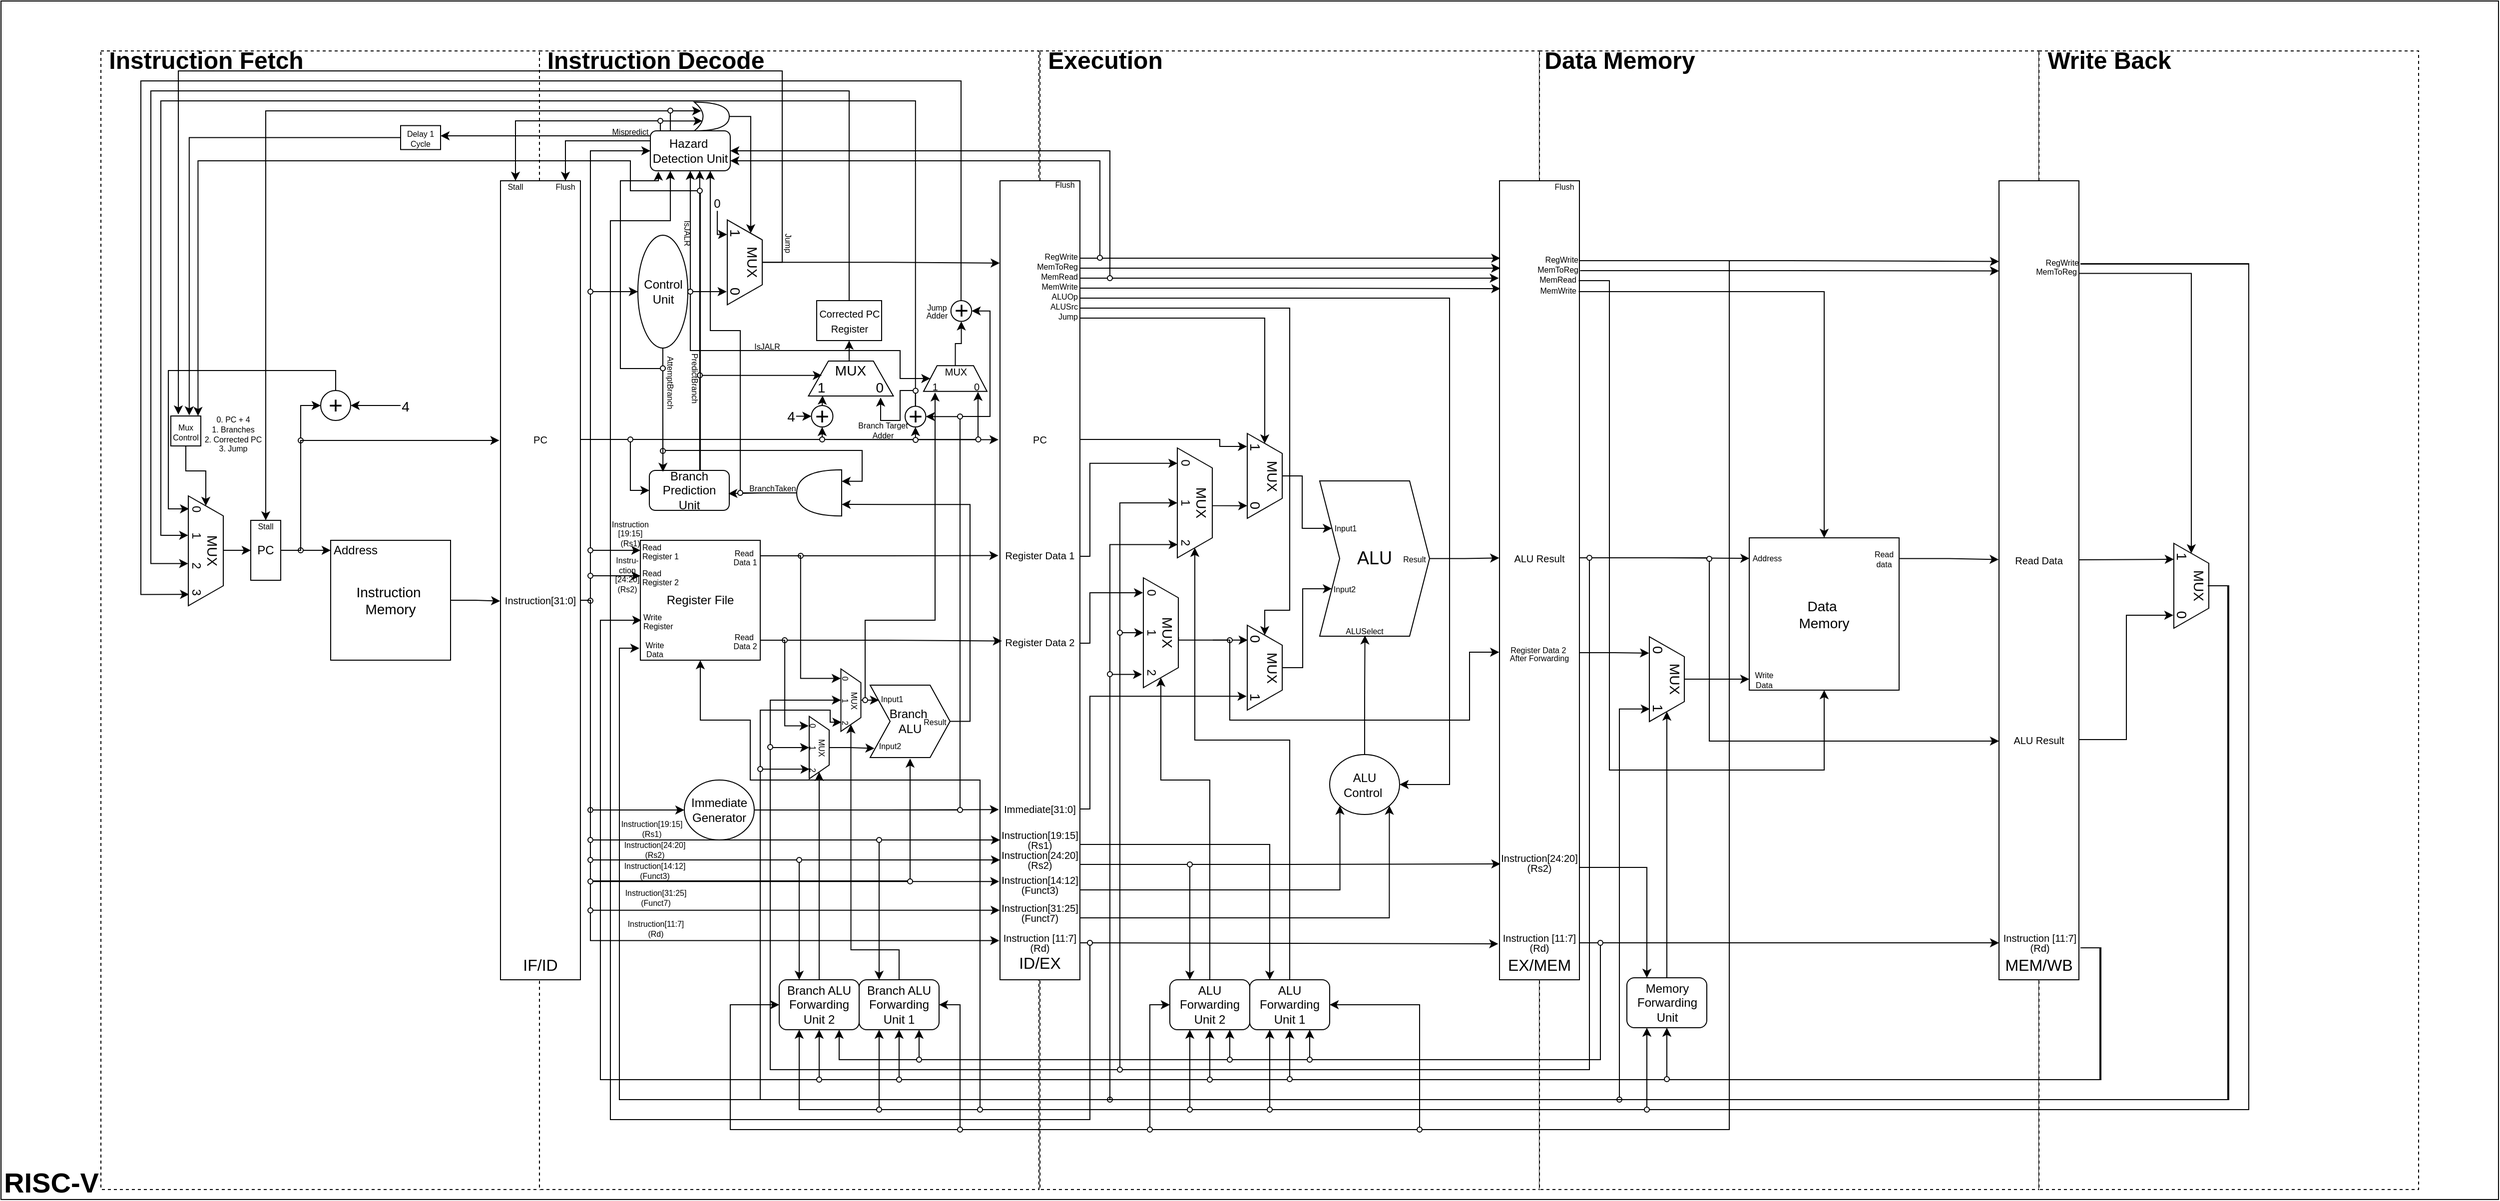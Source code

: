 <mxfile version="28.0.9">
  <diagram name="Page-1" id="GZ7liAXxxrRPXRjDUFEM">
    <mxGraphModel dx="2706" dy="1431" grid="1" gridSize="10" guides="1" tooltips="1" connect="1" arrows="1" fold="1" page="1" pageScale="1" pageWidth="2500" pageHeight="400" math="0" shadow="0">
      <root>
        <mxCell id="0" />
        <mxCell id="1" parent="0" />
        <mxCell id="hf-997PQVXYhl9oZUnzB-2" value="" style="rounded=0;whiteSpace=wrap;html=1;" vertex="1" parent="1">
          <mxGeometry width="2500" height="1200" as="geometry" />
        </mxCell>
        <mxCell id="hf-997PQVXYhl9oZUnzB-3" value="&lt;font style=&quot;font-size: 28px;&quot;&gt;RISC-V&lt;/font&gt;" style="text;strokeColor=none;fillColor=none;html=1;fontSize=24;fontStyle=1;verticalAlign=middle;align=center;" vertex="1" parent="1">
          <mxGeometry x="0.5" y="1168" width="99.5" height="30" as="geometry" />
        </mxCell>
        <mxCell id="hf-997PQVXYhl9oZUnzB-13" value="" style="rounded=0;whiteSpace=wrap;html=1;dashed=1;" vertex="1" parent="1">
          <mxGeometry x="100" y="50" width="440" height="1140" as="geometry" />
        </mxCell>
        <mxCell id="hf-997PQVXYhl9oZUnzB-14" value="" style="rounded=0;whiteSpace=wrap;html=1;dashed=1;" vertex="1" parent="1">
          <mxGeometry x="539" y="50" width="500" height="1140" as="geometry" />
        </mxCell>
        <mxCell id="hf-997PQVXYhl9oZUnzB-7" value="" style="rounded=0;whiteSpace=wrap;html=1;" vertex="1" parent="1">
          <mxGeometry x="500" y="180" width="80" height="800" as="geometry" />
        </mxCell>
        <mxCell id="hf-997PQVXYhl9oZUnzB-15" value="" style="rounded=0;whiteSpace=wrap;html=1;dashed=1;" vertex="1" parent="1">
          <mxGeometry x="1040" y="50" width="500" height="1140" as="geometry" />
        </mxCell>
        <mxCell id="hf-997PQVXYhl9oZUnzB-16" value="" style="rounded=0;whiteSpace=wrap;html=1;dashed=1;" vertex="1" parent="1">
          <mxGeometry x="1540" y="50" width="500" height="1140" as="geometry" />
        </mxCell>
        <mxCell id="hf-997PQVXYhl9oZUnzB-17" value="" style="rounded=0;whiteSpace=wrap;html=1;dashed=1;" vertex="1" parent="1">
          <mxGeometry x="2040" y="50" width="380" height="1140" as="geometry" />
        </mxCell>
        <mxCell id="hf-997PQVXYhl9oZUnzB-8" value="" style="rounded=0;whiteSpace=wrap;html=1;" vertex="1" parent="1">
          <mxGeometry x="1000" y="180" width="80" height="800" as="geometry" />
        </mxCell>
        <mxCell id="hf-997PQVXYhl9oZUnzB-9" value="" style="rounded=0;whiteSpace=wrap;html=1;" vertex="1" parent="1">
          <mxGeometry x="1500" y="180" width="80" height="800" as="geometry" />
        </mxCell>
        <mxCell id="hf-997PQVXYhl9oZUnzB-10" value="" style="rounded=0;whiteSpace=wrap;html=1;" vertex="1" parent="1">
          <mxGeometry x="2000" y="180" width="80" height="800" as="geometry" />
        </mxCell>
        <mxCell id="hf-997PQVXYhl9oZUnzB-19" value="&lt;font&gt;Instruction Fetch&lt;/font&gt;" style="text;strokeColor=none;fillColor=none;html=1;fontSize=24;fontStyle=1;verticalAlign=middle;align=center;" vertex="1" parent="1">
          <mxGeometry x="100" y="50" width="210" height="20" as="geometry" />
        </mxCell>
        <mxCell id="hf-997PQVXYhl9oZUnzB-21" value="&lt;font&gt;Instruction Decode&lt;/font&gt;" style="text;strokeColor=none;fillColor=none;html=1;fontSize=24;fontStyle=1;verticalAlign=middle;align=center;" vertex="1" parent="1">
          <mxGeometry x="540" y="50" width="230" height="20" as="geometry" />
        </mxCell>
        <mxCell id="hf-997PQVXYhl9oZUnzB-22" value="Execution" style="text;strokeColor=none;fillColor=none;html=1;fontSize=24;fontStyle=1;verticalAlign=middle;align=center;" vertex="1" parent="1">
          <mxGeometry x="1040" y="50" width="130" height="20" as="geometry" />
        </mxCell>
        <mxCell id="hf-997PQVXYhl9oZUnzB-23" value="Data Memory" style="text;strokeColor=none;fillColor=none;html=1;fontSize=24;fontStyle=1;verticalAlign=middle;align=center;" vertex="1" parent="1">
          <mxGeometry x="1540" y="50" width="160" height="20" as="geometry" />
        </mxCell>
        <mxCell id="hf-997PQVXYhl9oZUnzB-24" value="Write Back" style="text;strokeColor=none;fillColor=none;html=1;fontSize=24;fontStyle=1;verticalAlign=middle;align=center;" vertex="1" parent="1">
          <mxGeometry x="2040" y="50" width="140" height="20" as="geometry" />
        </mxCell>
        <mxCell id="hf-997PQVXYhl9oZUnzB-29" style="edgeStyle=orthogonalEdgeStyle;rounded=0;orthogonalLoop=1;jettySize=auto;html=1;exitX=1;exitY=0.5;exitDx=0;exitDy=0;entryX=0;entryY=0.5;entryDx=0;entryDy=0;" edge="1" parent="1" source="hf-997PQVXYhl9oZUnzB-25" target="hf-997PQVXYhl9oZUnzB-28">
          <mxGeometry relative="1" as="geometry" />
        </mxCell>
        <mxCell id="hf-997PQVXYhl9oZUnzB-32" style="edgeStyle=orthogonalEdgeStyle;rounded=0;orthogonalLoop=1;jettySize=auto;html=1;exitX=1;exitY=0.5;exitDx=0;exitDy=0;entryX=0;entryY=0.5;entryDx=0;entryDy=0;" edge="1" parent="1" source="hf-997PQVXYhl9oZUnzB-25" target="hf-997PQVXYhl9oZUnzB-11">
          <mxGeometry relative="1" as="geometry" />
        </mxCell>
        <mxCell id="hf-997PQVXYhl9oZUnzB-25" value="PC" style="rounded=0;whiteSpace=wrap;html=1;" vertex="1" parent="1">
          <mxGeometry x="250" y="520" width="30" height="60" as="geometry" />
        </mxCell>
        <mxCell id="hf-997PQVXYhl9oZUnzB-26" value="&lt;div&gt;&lt;font style=&quot;font-size: 14px;&quot;&gt;Instruction&amp;nbsp;&lt;/font&gt;&lt;/div&gt;&lt;div&gt;&lt;font style=&quot;font-size: 14px;&quot;&gt;Memory&lt;/font&gt;&lt;/div&gt;" style="rounded=0;whiteSpace=wrap;html=1;" vertex="1" parent="1">
          <mxGeometry x="330" y="540" width="120" height="120" as="geometry" />
        </mxCell>
        <mxCell id="hf-997PQVXYhl9oZUnzB-28" value="Address" style="text;html=1;align=center;verticalAlign=middle;whiteSpace=wrap;rounded=0;" vertex="1" parent="1">
          <mxGeometry x="330" y="540" width="50" height="20" as="geometry" />
        </mxCell>
        <mxCell id="hf-997PQVXYhl9oZUnzB-37" style="edgeStyle=orthogonalEdgeStyle;rounded=0;orthogonalLoop=1;jettySize=auto;html=1;exitX=0.5;exitY=0;exitDx=0;exitDy=0;entryX=0;entryY=0.5;entryDx=0;entryDy=0;" edge="1" parent="1" target="hf-997PQVXYhl9oZUnzB-25">
          <mxGeometry relative="1" as="geometry">
            <mxPoint x="222.5" y="550" as="sourcePoint" />
          </mxGeometry>
        </mxCell>
        <mxCell id="hf-997PQVXYhl9oZUnzB-11" value="&lt;font style=&quot;font-size: 24px;&quot;&gt;+&lt;/font&gt;" style="ellipse;whiteSpace=wrap;html=1;aspect=fixed;" vertex="1" parent="1">
          <mxGeometry x="320" y="390" width="30" height="30" as="geometry" />
        </mxCell>
        <mxCell id="hf-997PQVXYhl9oZUnzB-33" value="" style="ellipse;whiteSpace=wrap;html=1;fillStyle=solid;fillColor=light-dark(#FFFFFF,#FFFFFF);" vertex="1" parent="1">
          <mxGeometry x="297.5" y="547.5" width="5" height="5" as="geometry" />
        </mxCell>
        <mxCell id="hf-997PQVXYhl9oZUnzB-36" value="&lt;font style=&quot;font-size: 8px;&quot;&gt;Stall&lt;/font&gt;" style="text;html=1;align=center;verticalAlign=middle;whiteSpace=wrap;rounded=0;" vertex="1" parent="1">
          <mxGeometry x="235" y="520" width="60" height="10" as="geometry" />
        </mxCell>
        <mxCell id="hf-997PQVXYhl9oZUnzB-49" style="edgeStyle=orthogonalEdgeStyle;rounded=0;orthogonalLoop=1;jettySize=auto;html=1;entryX=1;entryY=0.5;entryDx=0;entryDy=0;" edge="1" parent="1" target="hf-997PQVXYhl9oZUnzB-11">
          <mxGeometry relative="1" as="geometry">
            <mxPoint x="400" y="405" as="sourcePoint" />
            <Array as="points">
              <mxPoint x="400" y="405" />
            </Array>
          </mxGeometry>
        </mxCell>
        <mxCell id="hf-997PQVXYhl9oZUnzB-38" value="&lt;font style=&quot;font-size: 14px;&quot;&gt;4&lt;/font&gt;" style="text;html=1;align=center;verticalAlign=middle;whiteSpace=wrap;rounded=0;" vertex="1" parent="1">
          <mxGeometry x="400" y="395.5" width="10" height="20" as="geometry" />
        </mxCell>
        <mxCell id="hf-997PQVXYhl9oZUnzB-43" style="edgeStyle=orthogonalEdgeStyle;rounded=0;orthogonalLoop=1;jettySize=auto;html=1;exitX=1;exitY=0.5;exitDx=0;exitDy=0;entryX=-0.005;entryY=0.526;entryDx=0;entryDy=0;entryPerimeter=0;" edge="1" parent="1" source="hf-997PQVXYhl9oZUnzB-26" target="hf-997PQVXYhl9oZUnzB-7">
          <mxGeometry relative="1" as="geometry" />
        </mxCell>
        <mxCell id="hf-997PQVXYhl9oZUnzB-44" value="" style="ellipse;whiteSpace=wrap;html=1;fillStyle=solid;fillColor=light-dark(#FFFFFF,#FFFFFF);" vertex="1" parent="1">
          <mxGeometry x="297.5" y="437.5" width="5" height="5" as="geometry" />
        </mxCell>
        <mxCell id="hf-997PQVXYhl9oZUnzB-48" style="edgeStyle=orthogonalEdgeStyle;rounded=0;orthogonalLoop=1;jettySize=auto;html=1;exitX=1;exitY=0.5;exitDx=0;exitDy=0;entryX=-0.008;entryY=0.533;entryDx=0;entryDy=0;entryPerimeter=0;" edge="1" parent="1" source="hf-997PQVXYhl9oZUnzB-25" target="hf-997PQVXYhl9oZUnzB-54">
          <mxGeometry relative="1" as="geometry">
            <mxPoint x="501" y="478" as="targetPoint" />
            <Array as="points">
              <mxPoint x="300" y="550" />
              <mxPoint x="300" y="440" />
              <mxPoint x="460" y="440" />
            </Array>
          </mxGeometry>
        </mxCell>
        <mxCell id="hf-997PQVXYhl9oZUnzB-56" style="edgeStyle=orthogonalEdgeStyle;rounded=0;orthogonalLoop=1;jettySize=auto;html=1;exitX=1;exitY=0.5;exitDx=0;exitDy=0;entryX=0;entryY=0.5;entryDx=0;entryDy=0;" edge="1" parent="1" source="hf-997PQVXYhl9oZUnzB-53" target="hf-997PQVXYhl9oZUnzB-55">
          <mxGeometry relative="1" as="geometry">
            <Array as="points">
              <mxPoint x="590" y="600" />
              <mxPoint x="590" y="291" />
            </Array>
          </mxGeometry>
        </mxCell>
        <mxCell id="hf-997PQVXYhl9oZUnzB-70" style="edgeStyle=orthogonalEdgeStyle;rounded=0;orthogonalLoop=1;jettySize=auto;html=1;exitX=1;exitY=0.5;exitDx=0;exitDy=0;entryX=0;entryY=0.5;entryDx=0;entryDy=0;" edge="1" parent="1" source="hf-997PQVXYhl9oZUnzB-53" target="hf-997PQVXYhl9oZUnzB-69">
          <mxGeometry relative="1" as="geometry">
            <Array as="points">
              <mxPoint x="590" y="600" />
              <mxPoint x="590" y="810" />
            </Array>
          </mxGeometry>
        </mxCell>
        <mxCell id="hf-997PQVXYhl9oZUnzB-219" style="edgeStyle=orthogonalEdgeStyle;rounded=0;orthogonalLoop=1;jettySize=auto;html=1;exitX=1;exitY=0.5;exitDx=0;exitDy=0;entryX=0.5;entryY=1;entryDx=0;entryDy=0;" edge="1" parent="1" source="hf-997PQVXYhl9oZUnzB-53">
          <mxGeometry relative="1" as="geometry">
            <mxPoint x="580" y="601" as="sourcePoint" />
            <mxPoint x="910" y="758.5" as="targetPoint" />
            <Array as="points">
              <mxPoint x="590" y="600" />
              <mxPoint x="590" y="881" />
              <mxPoint x="910" y="881" />
            </Array>
          </mxGeometry>
        </mxCell>
        <mxCell id="hf-997PQVXYhl9oZUnzB-229" style="edgeStyle=orthogonalEdgeStyle;rounded=0;orthogonalLoop=1;jettySize=auto;html=1;exitX=1;exitY=0.5;exitDx=0;exitDy=0;entryX=0;entryY=0.5;entryDx=0;entryDy=0;" edge="1" parent="1" source="hf-997PQVXYhl9oZUnzB-53" target="hf-997PQVXYhl9oZUnzB-77">
          <mxGeometry relative="1" as="geometry">
            <Array as="points">
              <mxPoint x="590" y="600" />
              <mxPoint x="590" y="150" />
            </Array>
          </mxGeometry>
        </mxCell>
        <mxCell id="hf-997PQVXYhl9oZUnzB-343" style="edgeStyle=orthogonalEdgeStyle;rounded=0;orthogonalLoop=1;jettySize=auto;html=1;exitX=1;exitY=0.5;exitDx=0;exitDy=0;entryX=0;entryY=0.5;entryDx=0;entryDy=0;" edge="1" parent="1" source="hf-997PQVXYhl9oZUnzB-53" target="hf-997PQVXYhl9oZUnzB-76">
          <mxGeometry relative="1" as="geometry">
            <Array as="points">
              <mxPoint x="590" y="600" />
              <mxPoint x="590" y="550" />
            </Array>
          </mxGeometry>
        </mxCell>
        <mxCell id="hf-997PQVXYhl9oZUnzB-344" style="edgeStyle=orthogonalEdgeStyle;rounded=0;orthogonalLoop=1;jettySize=auto;html=1;exitX=1;exitY=0.5;exitDx=0;exitDy=0;entryX=0;entryY=0.5;entryDx=0;entryDy=0;" edge="1" parent="1" source="hf-997PQVXYhl9oZUnzB-53" target="hf-997PQVXYhl9oZUnzB-89">
          <mxGeometry relative="1" as="geometry">
            <Array as="points">
              <mxPoint x="590" y="600" />
              <mxPoint x="590" y="576" />
            </Array>
          </mxGeometry>
        </mxCell>
        <mxCell id="hf-997PQVXYhl9oZUnzB-355" style="edgeStyle=orthogonalEdgeStyle;rounded=0;orthogonalLoop=1;jettySize=auto;html=1;exitX=1;exitY=0.5;exitDx=0;exitDy=0;entryX=0;entryY=0.25;entryDx=0;entryDy=0;" edge="1" parent="1" source="hf-997PQVXYhl9oZUnzB-53" target="hf-997PQVXYhl9oZUnzB-354">
          <mxGeometry relative="1" as="geometry">
            <Array as="points">
              <mxPoint x="590" y="600" />
              <mxPoint x="590" y="840" />
              <mxPoint x="1000" y="840" />
            </Array>
          </mxGeometry>
        </mxCell>
        <mxCell id="hf-997PQVXYhl9oZUnzB-358" style="edgeStyle=orthogonalEdgeStyle;rounded=0;orthogonalLoop=1;jettySize=auto;html=1;exitX=1;exitY=0.5;exitDx=0;exitDy=0;entryX=0.25;entryY=0;entryDx=0;entryDy=0;" edge="1" parent="1" source="hf-997PQVXYhl9oZUnzB-53" target="hf-997PQVXYhl9oZUnzB-78">
          <mxGeometry relative="1" as="geometry">
            <Array as="points">
              <mxPoint x="590" y="600" />
              <mxPoint x="590" y="840" />
              <mxPoint x="879" y="840" />
            </Array>
          </mxGeometry>
        </mxCell>
        <mxCell id="hf-997PQVXYhl9oZUnzB-361" style="edgeStyle=orthogonalEdgeStyle;rounded=0;orthogonalLoop=1;jettySize=auto;html=1;exitX=1;exitY=0.5;exitDx=0;exitDy=0;entryX=0.25;entryY=0;entryDx=0;entryDy=0;" edge="1" parent="1" source="hf-997PQVXYhl9oZUnzB-53" target="hf-997PQVXYhl9oZUnzB-117">
          <mxGeometry relative="1" as="geometry">
            <Array as="points">
              <mxPoint x="590" y="600" />
              <mxPoint x="590" y="860" />
              <mxPoint x="799" y="860" />
            </Array>
          </mxGeometry>
        </mxCell>
        <mxCell id="hf-997PQVXYhl9oZUnzB-53" value="&lt;font style=&quot;font-size: 10px;&quot;&gt;Instruction[31:0]&lt;/font&gt;" style="text;html=1;align=center;verticalAlign=middle;whiteSpace=wrap;rounded=0;" vertex="1" parent="1">
          <mxGeometry x="500" y="585" width="80" height="30" as="geometry" />
        </mxCell>
        <mxCell id="hf-997PQVXYhl9oZUnzB-253" style="edgeStyle=orthogonalEdgeStyle;rounded=0;orthogonalLoop=1;jettySize=auto;html=1;exitX=1;exitY=0.5;exitDx=0;exitDy=0;entryX=0;entryY=0.5;entryDx=0;entryDy=0;" edge="1" parent="1" source="hf-997PQVXYhl9oZUnzB-54" target="hf-997PQVXYhl9oZUnzB-80">
          <mxGeometry relative="1" as="geometry">
            <Array as="points">
              <mxPoint x="630" y="439" />
              <mxPoint x="630" y="490" />
            </Array>
          </mxGeometry>
        </mxCell>
        <mxCell id="hf-997PQVXYhl9oZUnzB-283" style="edgeStyle=orthogonalEdgeStyle;rounded=0;orthogonalLoop=1;jettySize=auto;html=1;exitX=1;exitY=0.5;exitDx=0;exitDy=0;entryX=0.5;entryY=1;entryDx=0;entryDy=0;" edge="1" parent="1" source="hf-997PQVXYhl9oZUnzB-54" target="hf-997PQVXYhl9oZUnzB-161">
          <mxGeometry relative="1" as="geometry">
            <Array as="points">
              <mxPoint x="822" y="439" />
            </Array>
          </mxGeometry>
        </mxCell>
        <mxCell id="hf-997PQVXYhl9oZUnzB-290" style="edgeStyle=orthogonalEdgeStyle;rounded=0;orthogonalLoop=1;jettySize=auto;html=1;exitX=1;exitY=0.5;exitDx=0;exitDy=0;entryX=0.5;entryY=1;entryDx=0;entryDy=0;" edge="1" parent="1" source="hf-997PQVXYhl9oZUnzB-54" target="hf-997PQVXYhl9oZUnzB-209">
          <mxGeometry relative="1" as="geometry">
            <Array as="points">
              <mxPoint x="915" y="439" />
            </Array>
          </mxGeometry>
        </mxCell>
        <mxCell id="hf-997PQVXYhl9oZUnzB-317" style="edgeStyle=orthogonalEdgeStyle;rounded=0;orthogonalLoop=1;jettySize=auto;html=1;exitX=1;exitY=0.5;exitDx=0;exitDy=0;entryX=0.864;entryY=1.015;entryDx=0;entryDy=0;entryPerimeter=0;" edge="1" parent="1" source="hf-997PQVXYhl9oZUnzB-54" target="hf-997PQVXYhl9oZUnzB-319">
          <mxGeometry relative="1" as="geometry">
            <mxPoint x="984.625" y="426.5" as="targetPoint" />
            <Array as="points">
              <mxPoint x="978" y="439" />
              <mxPoint x="978" y="391" />
            </Array>
          </mxGeometry>
        </mxCell>
        <mxCell id="hf-997PQVXYhl9oZUnzB-54" value="&lt;div align=&quot;center&quot;&gt;&lt;font style=&quot;font-size: 10px;&quot;&gt;PC&lt;/font&gt;&lt;/div&gt;" style="text;html=1;align=center;verticalAlign=middle;whiteSpace=wrap;rounded=0;" vertex="1" parent="1">
          <mxGeometry x="499.5" y="424" width="80" height="30" as="geometry" />
        </mxCell>
        <mxCell id="hf-997PQVXYhl9oZUnzB-322" style="edgeStyle=orthogonalEdgeStyle;rounded=0;orthogonalLoop=1;jettySize=auto;html=1;exitX=1;exitY=0.5;exitDx=0;exitDy=0;entryX=0;entryY=0.5;entryDx=0;entryDy=0;" edge="1" parent="1" source="hf-997PQVXYhl9oZUnzB-55" target="hf-997PQVXYhl9oZUnzB-319">
          <mxGeometry relative="1" as="geometry">
            <Array as="points">
              <mxPoint x="690" y="291" />
              <mxPoint x="690" y="350" />
              <mxPoint x="900" y="350" />
              <mxPoint x="900" y="378" />
            </Array>
          </mxGeometry>
        </mxCell>
        <mxCell id="hf-997PQVXYhl9oZUnzB-327" style="edgeStyle=orthogonalEdgeStyle;rounded=0;orthogonalLoop=1;jettySize=auto;html=1;exitX=0.5;exitY=1;exitDx=0;exitDy=0;entryX=0.103;entryY=1.017;entryDx=0;entryDy=0;entryPerimeter=0;" edge="1" parent="1" source="hf-997PQVXYhl9oZUnzB-55" target="hf-997PQVXYhl9oZUnzB-77">
          <mxGeometry relative="1" as="geometry">
            <Array as="points">
              <mxPoint x="663" y="368" />
              <mxPoint x="620" y="368" />
              <mxPoint x="620" y="180" />
              <mxPoint x="658" y="180" />
              <mxPoint x="658" y="171" />
            </Array>
          </mxGeometry>
        </mxCell>
        <mxCell id="hf-997PQVXYhl9oZUnzB-55" value="Control Unit" style="ellipse;whiteSpace=wrap;html=1;" vertex="1" parent="1">
          <mxGeometry x="637.5" y="234.5" width="50" height="113" as="geometry" />
        </mxCell>
        <mxCell id="hf-997PQVXYhl9oZUnzB-62" value="&lt;font style=&quot;font-size: 16px;&quot;&gt;IF/ID&lt;/font&gt;" style="text;html=1;align=center;verticalAlign=middle;whiteSpace=wrap;rounded=0;" vertex="1" parent="1">
          <mxGeometry x="500" y="950" width="80" height="30" as="geometry" />
        </mxCell>
        <mxCell id="hf-997PQVXYhl9oZUnzB-63" value="&lt;font style=&quot;font-size: 16px;&quot;&gt;ID/EX&lt;/font&gt;" style="text;html=1;align=center;verticalAlign=middle;whiteSpace=wrap;rounded=0;" vertex="1" parent="1">
          <mxGeometry x="1000" y="948" width="80" height="30" as="geometry" />
        </mxCell>
        <mxCell id="hf-997PQVXYhl9oZUnzB-64" value="&lt;font style=&quot;font-size: 16px;&quot;&gt;EX/MEM&lt;/font&gt;" style="text;html=1;align=center;verticalAlign=middle;whiteSpace=wrap;rounded=0;" vertex="1" parent="1">
          <mxGeometry x="1500" y="950" width="80" height="30" as="geometry" />
        </mxCell>
        <mxCell id="hf-997PQVXYhl9oZUnzB-65" value="&lt;font style=&quot;font-size: 16px;&quot;&gt;MEM/WB&lt;/font&gt;" style="text;html=1;align=center;verticalAlign=middle;whiteSpace=wrap;rounded=0;" vertex="1" parent="1">
          <mxGeometry x="2000" y="950" width="80" height="30" as="geometry" />
        </mxCell>
        <mxCell id="hf-997PQVXYhl9oZUnzB-337" style="edgeStyle=orthogonalEdgeStyle;rounded=0;orthogonalLoop=1;jettySize=auto;html=1;exitX=0.5;exitY=0;exitDx=0;exitDy=0;entryX=0.251;entryY=-0.05;entryDx=0;entryDy=0;entryPerimeter=0;" edge="1" parent="1" source="hf-997PQVXYhl9oZUnzB-66" target="hf-997PQVXYhl9oZUnzB-288">
          <mxGeometry relative="1" as="geometry">
            <Array as="points">
              <mxPoint x="782" y="262" />
              <mxPoint x="782" y="70" />
              <mxPoint x="178" y="70" />
            </Array>
          </mxGeometry>
        </mxCell>
        <mxCell id="hf-997PQVXYhl9oZUnzB-66" value="&lt;div&gt;&lt;font style=&quot;font-size: 14px;&quot;&gt;MUX&lt;/font&gt;&lt;/div&gt;&lt;div&gt;&lt;font style=&quot;font-size: 14px;&quot;&gt;1&amp;nbsp; &amp;nbsp; &amp;nbsp; &amp;nbsp; &amp;nbsp; &amp;nbsp; &amp;nbsp;0&lt;/font&gt;&lt;/div&gt;" style="shape=trapezoid;perimeter=trapezoidPerimeter;whiteSpace=wrap;html=1;fixedSize=1;rotation=90;" vertex="1" parent="1">
          <mxGeometry x="702" y="244.13" width="85" height="35" as="geometry" />
        </mxCell>
        <mxCell id="hf-997PQVXYhl9oZUnzB-292" style="edgeStyle=orthogonalEdgeStyle;rounded=0;orthogonalLoop=1;jettySize=auto;html=1;exitX=1;exitY=0.5;exitDx=0;exitDy=0;entryX=1;entryY=0.5;entryDx=0;entryDy=0;" edge="1" parent="1" source="hf-997PQVXYhl9oZUnzB-69" target="hf-997PQVXYhl9oZUnzB-209">
          <mxGeometry relative="1" as="geometry">
            <Array as="points">
              <mxPoint x="960" y="810" />
              <mxPoint x="960" y="416" />
            </Array>
          </mxGeometry>
        </mxCell>
        <mxCell id="hf-997PQVXYhl9oZUnzB-314" style="edgeStyle=orthogonalEdgeStyle;rounded=0;orthogonalLoop=1;jettySize=auto;html=1;exitX=1;exitY=0.5;exitDx=0;exitDy=0;entryX=1;entryY=0.5;entryDx=0;entryDy=0;" edge="1" parent="1">
          <mxGeometry relative="1" as="geometry">
            <mxPoint x="709" y="810" as="sourcePoint" />
            <mxPoint x="971.63" y="310.375" as="targetPoint" />
            <Array as="points">
              <mxPoint x="960" y="810" />
              <mxPoint x="960" y="416" />
              <mxPoint x="990" y="416" />
              <mxPoint x="990" y="310" />
            </Array>
          </mxGeometry>
        </mxCell>
        <mxCell id="hf-997PQVXYhl9oZUnzB-69" value="Immediate Generator" style="ellipse;whiteSpace=wrap;html=1;" vertex="1" parent="1">
          <mxGeometry x="684" y="780" width="70" height="60" as="geometry" />
        </mxCell>
        <mxCell id="hf-997PQVXYhl9oZUnzB-71" value="Register File" style="rounded=0;whiteSpace=wrap;html=1;" vertex="1" parent="1">
          <mxGeometry x="640" y="540" width="120" height="120" as="geometry" />
        </mxCell>
        <mxCell id="hf-997PQVXYhl9oZUnzB-75" value="" style="ellipse;whiteSpace=wrap;html=1;fillStyle=solid;fillColor=light-dark(#FFFFFF,#FFFFFF);" vertex="1" parent="1">
          <mxGeometry x="587.5" y="598" width="5" height="5" as="geometry" />
        </mxCell>
        <mxCell id="hf-997PQVXYhl9oZUnzB-76" value="&lt;div align=&quot;left&quot; style=&quot;line-height: 70%;&quot;&gt;&lt;div&gt;&lt;font style=&quot;font-size: 8px; line-height: 70%;&quot;&gt;Read&amp;nbsp;&lt;/font&gt;&lt;/div&gt;&lt;div&gt;&lt;font style=&quot;font-size: 8px; line-height: 70%;&quot;&gt;Register 1&lt;/font&gt;&lt;/div&gt;&lt;/div&gt;" style="text;html=1;align=left;verticalAlign=middle;whiteSpace=wrap;rounded=0;" vertex="1" parent="1">
          <mxGeometry x="640" y="540" width="40" height="20" as="geometry" />
        </mxCell>
        <mxCell id="hf-997PQVXYhl9oZUnzB-242" style="edgeStyle=orthogonalEdgeStyle;rounded=0;orthogonalLoop=1;jettySize=auto;html=1;exitX=0;exitY=0.25;exitDx=0;exitDy=0;entryX=0.5;entryY=0;entryDx=0;entryDy=0;" edge="1" parent="1" source="hf-997PQVXYhl9oZUnzB-77" target="hf-997PQVXYhl9oZUnzB-97">
          <mxGeometry relative="1" as="geometry">
            <Array as="points">
              <mxPoint x="565" y="140" />
            </Array>
          </mxGeometry>
        </mxCell>
        <mxCell id="hf-997PQVXYhl9oZUnzB-243" style="edgeStyle=orthogonalEdgeStyle;rounded=0;orthogonalLoop=1;jettySize=auto;html=1;exitX=0.099;exitY=0.019;exitDx=0;exitDy=0;entryX=0.5;entryY=0;entryDx=0;entryDy=0;exitPerimeter=0;" edge="1" parent="1" source="hf-997PQVXYhl9oZUnzB-77" target="hf-997PQVXYhl9oZUnzB-241">
          <mxGeometry relative="1" as="geometry">
            <Array as="points">
              <mxPoint x="660" y="131" />
              <mxPoint x="660" y="120" />
              <mxPoint x="515" y="120" />
            </Array>
          </mxGeometry>
        </mxCell>
        <mxCell id="hf-997PQVXYhl9oZUnzB-244" style="edgeStyle=orthogonalEdgeStyle;rounded=0;orthogonalLoop=1;jettySize=auto;html=1;exitX=0.25;exitY=0;exitDx=0;exitDy=0;entryX=0.5;entryY=0;entryDx=0;entryDy=0;" edge="1" parent="1" source="hf-997PQVXYhl9oZUnzB-77" target="hf-997PQVXYhl9oZUnzB-36">
          <mxGeometry relative="1" as="geometry">
            <Array as="points">
              <mxPoint x="670" y="110" />
              <mxPoint x="265" y="110" />
            </Array>
          </mxGeometry>
        </mxCell>
        <mxCell id="hf-997PQVXYhl9oZUnzB-301" style="edgeStyle=orthogonalEdgeStyle;rounded=0;orthogonalLoop=1;jettySize=auto;html=1;exitX=-0.003;exitY=0.125;exitDx=0;exitDy=0;entryX=1;entryY=0.427;entryDx=0;entryDy=0;exitPerimeter=0;entryPerimeter=0;" edge="1" parent="1" source="hf-997PQVXYhl9oZUnzB-77" target="hf-997PQVXYhl9oZUnzB-300">
          <mxGeometry relative="1" as="geometry">
            <Array as="points" />
          </mxGeometry>
        </mxCell>
        <mxCell id="hf-997PQVXYhl9oZUnzB-77" value="&lt;div&gt;Hazard&amp;nbsp;&lt;/div&gt;&lt;div&gt;Detection Unit&lt;/div&gt;" style="rounded=1;whiteSpace=wrap;html=1;" vertex="1" parent="1">
          <mxGeometry x="650" y="130" width="80" height="40" as="geometry" />
        </mxCell>
        <mxCell id="hf-997PQVXYhl9oZUnzB-132" style="edgeStyle=orthogonalEdgeStyle;rounded=0;orthogonalLoop=1;jettySize=auto;html=1;exitX=0.5;exitY=0;exitDx=0;exitDy=0;entryX=1;entryY=0.5;entryDx=0;entryDy=0;" edge="1" parent="1" source="hf-997PQVXYhl9oZUnzB-78" target="hf-997PQVXYhl9oZUnzB-121">
          <mxGeometry relative="1" as="geometry">
            <Array as="points">
              <mxPoint x="899" y="950" />
              <mxPoint x="851" y="950" />
            </Array>
          </mxGeometry>
        </mxCell>
        <mxCell id="hf-997PQVXYhl9oZUnzB-78" value="Branch ALU Forwarding Unit 1" style="rounded=1;whiteSpace=wrap;html=1;" vertex="1" parent="1">
          <mxGeometry x="859" y="980" width="80" height="50" as="geometry" />
        </mxCell>
        <mxCell id="hf-997PQVXYhl9oZUnzB-279" style="edgeStyle=orthogonalEdgeStyle;rounded=0;orthogonalLoop=1;jettySize=auto;html=1;exitX=0.63;exitY=-0.004;exitDx=0;exitDy=0;entryX=0.618;entryY=0.996;entryDx=0;entryDy=0;entryPerimeter=0;exitPerimeter=0;" edge="1" parent="1" source="hf-997PQVXYhl9oZUnzB-80" target="hf-997PQVXYhl9oZUnzB-77">
          <mxGeometry relative="1" as="geometry">
            <Array as="points" />
          </mxGeometry>
        </mxCell>
        <mxCell id="hf-997PQVXYhl9oZUnzB-80" value="Branch Prediction Unit" style="rounded=1;whiteSpace=wrap;html=1;" vertex="1" parent="1">
          <mxGeometry x="649" y="470" width="80" height="40" as="geometry" />
        </mxCell>
        <mxCell id="hf-997PQVXYhl9oZUnzB-200" style="edgeStyle=orthogonalEdgeStyle;rounded=0;orthogonalLoop=1;jettySize=auto;html=1;exitX=0.5;exitY=0;exitDx=0;exitDy=0;entryX=1;entryY=0.5;entryDx=0;entryDy=0;" edge="1" parent="1" source="hf-997PQVXYhl9oZUnzB-81" target="hf-997PQVXYhl9oZUnzB-95">
          <mxGeometry relative="1" as="geometry">
            <Array as="points">
              <mxPoint x="1290" y="740" />
              <mxPoint x="1195" y="740" />
            </Array>
          </mxGeometry>
        </mxCell>
        <mxCell id="hf-997PQVXYhl9oZUnzB-81" value="ALU Forwarding Unit 1" style="rounded=1;whiteSpace=wrap;html=1;" vertex="1" parent="1">
          <mxGeometry x="1250" y="980" width="80" height="50" as="geometry" />
        </mxCell>
        <mxCell id="hf-997PQVXYhl9oZUnzB-136" style="edgeStyle=orthogonalEdgeStyle;rounded=0;orthogonalLoop=1;jettySize=auto;html=1;exitX=0.5;exitY=0;exitDx=0;exitDy=0;entryX=1;entryY=0.5;entryDx=0;entryDy=0;" edge="1" parent="1" source="hf-997PQVXYhl9oZUnzB-82" target="hf-997PQVXYhl9oZUnzB-133">
          <mxGeometry relative="1" as="geometry" />
        </mxCell>
        <mxCell id="hf-997PQVXYhl9oZUnzB-82" value="Memory Forwarding Unit" style="rounded=1;whiteSpace=wrap;html=1;" vertex="1" parent="1">
          <mxGeometry x="1627.5" y="978" width="80" height="50" as="geometry" />
        </mxCell>
        <mxCell id="hf-997PQVXYhl9oZUnzB-86" value="&lt;font style=&quot;font-size: 18px;&quot;&gt;ALU&lt;/font&gt;" style="shape=step;perimeter=stepPerimeter;whiteSpace=wrap;html=1;fixedSize=1;" vertex="1" parent="1">
          <mxGeometry x="1320" y="480.5" width="110" height="155.5" as="geometry" />
        </mxCell>
        <mxCell id="hf-997PQVXYhl9oZUnzB-88" value="&lt;div&gt;&lt;font style=&quot;font-size: 14px;&quot;&gt;Data&amp;nbsp;&lt;/font&gt;&lt;/div&gt;&lt;div&gt;&lt;font style=&quot;font-size: 14px;&quot;&gt;Memory&lt;/font&gt;&lt;/div&gt;" style="rounded=0;whiteSpace=wrap;html=1;" vertex="1" parent="1">
          <mxGeometry x="1750" y="537.5" width="150" height="152.5" as="geometry" />
        </mxCell>
        <mxCell id="hf-997PQVXYhl9oZUnzB-89" value="&lt;div align=&quot;left&quot; style=&quot;line-height: 70%;&quot;&gt;&lt;div&gt;&lt;font style=&quot;font-size: 8px; line-height: 70%;&quot;&gt;Read&amp;nbsp;&lt;/font&gt;&lt;/div&gt;&lt;div&gt;&lt;font style=&quot;font-size: 8px; line-height: 70%;&quot;&gt;Register 2&lt;/font&gt;&lt;/div&gt;&lt;/div&gt;" style="text;html=1;align=left;verticalAlign=middle;whiteSpace=wrap;rounded=0;" vertex="1" parent="1">
          <mxGeometry x="640" y="565.5" width="40" height="20" as="geometry" />
        </mxCell>
        <mxCell id="hf-997PQVXYhl9oZUnzB-90" value="&lt;div style=&quot;line-height: 70%;&quot;&gt;&lt;div&gt;&lt;font style=&quot;font-size: 8px; line-height: 70%;&quot;&gt;Read&amp;nbsp;&lt;/font&gt;&lt;/div&gt;&lt;div&gt;&lt;font style=&quot;font-size: 8px; line-height: 70%;&quot;&gt;Data 1&lt;/font&gt;&lt;/div&gt;&lt;/div&gt;" style="text;html=1;align=center;verticalAlign=middle;whiteSpace=wrap;rounded=0;" vertex="1" parent="1">
          <mxGeometry x="730" y="545.5" width="30" height="20" as="geometry" />
        </mxCell>
        <mxCell id="hf-997PQVXYhl9oZUnzB-91" value="&lt;div style=&quot;line-height: 70%;&quot;&gt;&lt;div&gt;&lt;font style=&quot;font-size: 8px; line-height: 70%;&quot;&gt;Read&amp;nbsp;&lt;/font&gt;&lt;/div&gt;&lt;div&gt;&lt;font style=&quot;font-size: 8px; line-height: 70%;&quot;&gt;Data 2&lt;/font&gt;&lt;/div&gt;&lt;/div&gt;" style="text;html=1;align=center;verticalAlign=middle;whiteSpace=wrap;rounded=0;" vertex="1" parent="1">
          <mxGeometry x="730" y="630" width="30" height="20" as="geometry" />
        </mxCell>
        <mxCell id="hf-997PQVXYhl9oZUnzB-92" value="&lt;div align=&quot;left&quot; style=&quot;line-height: 70%;&quot;&gt;&lt;div&gt;&lt;font style=&quot;font-size: 8px; line-height: 70%;&quot;&gt;Write&amp;nbsp;&lt;/font&gt;&lt;/div&gt;&lt;div&gt;&lt;font style=&quot;font-size: 8px; line-height: 70%;&quot;&gt;Register&lt;/font&gt;&lt;/div&gt;&lt;/div&gt;" style="text;html=1;align=left;verticalAlign=middle;whiteSpace=wrap;rounded=0;" vertex="1" parent="1">
          <mxGeometry x="641" y="610" width="30" height="20" as="geometry" />
        </mxCell>
        <mxCell id="hf-997PQVXYhl9oZUnzB-93" value="&lt;div style=&quot;line-height: 70%;&quot;&gt;&lt;div&gt;&lt;div&gt;&lt;font style=&quot;font-size: 8px; line-height: 70%;&quot;&gt;Write&lt;/font&gt;&lt;/div&gt;&lt;div&gt;&lt;font style=&quot;font-size: 8px; line-height: 70%;&quot;&gt;Data&lt;/font&gt;&lt;/div&gt;&lt;/div&gt;&lt;/div&gt;" style="text;html=1;align=center;verticalAlign=middle;whiteSpace=wrap;rounded=0;" vertex="1" parent="1">
          <mxGeometry x="639" y="638" width="31" height="20" as="geometry" />
        </mxCell>
        <mxCell id="hf-997PQVXYhl9oZUnzB-94" value="ALU Control&amp;nbsp;" style="ellipse;whiteSpace=wrap;html=1;" vertex="1" parent="1">
          <mxGeometry x="1330" y="754.5" width="70" height="60" as="geometry" />
        </mxCell>
        <mxCell id="hf-997PQVXYhl9oZUnzB-95" value="&lt;div&gt;&lt;font style=&quot;font-size: 14px;&quot;&gt;MUX&lt;/font&gt;&lt;/div&gt;&lt;div&gt;0&amp;nbsp; &amp;nbsp; &amp;nbsp; &amp;nbsp; &amp;nbsp; 1&amp;nbsp; &amp;nbsp; &amp;nbsp; &amp;nbsp; &amp;nbsp; 2&lt;/div&gt;" style="shape=trapezoid;perimeter=trapezoidPerimeter;whiteSpace=wrap;html=1;fixedSize=1;rotation=90;" vertex="1" parent="1">
          <mxGeometry x="1140" y="485" width="110" height="35" as="geometry" />
        </mxCell>
        <mxCell id="hf-997PQVXYhl9oZUnzB-97" value="&lt;font style=&quot;font-size: 8px;&quot;&gt;Flush&lt;/font&gt;" style="text;html=1;align=center;verticalAlign=middle;whiteSpace=wrap;rounded=0;" vertex="1" parent="1">
          <mxGeometry x="550" y="180" width="30" height="10" as="geometry" />
        </mxCell>
        <mxCell id="hf-997PQVXYhl9oZUnzB-98" value="&lt;div&gt;&lt;font style=&quot;font-size: 14px;&quot;&gt;MUX&lt;/font&gt;&lt;/div&gt;&lt;div&gt;0&amp;nbsp; &amp;nbsp; &amp;nbsp; &amp;nbsp; &amp;nbsp; 1&amp;nbsp; &amp;nbsp; &amp;nbsp; &amp;nbsp; &amp;nbsp; 2&lt;/div&gt;" style="shape=trapezoid;perimeter=trapezoidPerimeter;whiteSpace=wrap;html=1;fixedSize=1;rotation=90;" vertex="1" parent="1">
          <mxGeometry x="1106" y="615" width="110" height="35" as="geometry" />
        </mxCell>
        <mxCell id="hf-997PQVXYhl9oZUnzB-166" style="edgeStyle=orthogonalEdgeStyle;rounded=0;orthogonalLoop=1;jettySize=auto;html=1;exitX=0.5;exitY=0;exitDx=0;exitDy=0;entryX=0;entryY=0.75;entryDx=0;entryDy=0;" edge="1" parent="1" source="hf-997PQVXYhl9oZUnzB-100" target="hf-997PQVXYhl9oZUnzB-86">
          <mxGeometry relative="1" as="geometry">
            <Array as="points">
              <mxPoint x="1303" y="668" />
              <mxPoint x="1303" y="588" />
            </Array>
          </mxGeometry>
        </mxCell>
        <mxCell id="hf-997PQVXYhl9oZUnzB-100" value="&lt;div&gt;&lt;font style=&quot;font-size: 14px;&quot;&gt;MUX&lt;/font&gt;&lt;/div&gt;&lt;div&gt;&lt;font style=&quot;font-size: 14px;&quot;&gt;0&amp;nbsp; &amp;nbsp; &amp;nbsp; &amp;nbsp; &amp;nbsp; &amp;nbsp; &amp;nbsp;1&lt;/font&gt;&lt;/div&gt;" style="shape=trapezoid;perimeter=trapezoidPerimeter;whiteSpace=wrap;html=1;fixedSize=1;rotation=90;" vertex="1" parent="1">
          <mxGeometry x="1222.5" y="650" width="85" height="35" as="geometry" />
        </mxCell>
        <mxCell id="hf-997PQVXYhl9oZUnzB-101" value="&lt;div style=&quot;line-height: 80%;&quot;&gt;&lt;div&gt;&lt;font style=&quot;font-size: 8px; line-height: 80%;&quot;&gt;0. PC + 4&lt;/font&gt;&lt;/div&gt;&lt;div&gt;&lt;font style=&quot;font-size: 8px; line-height: 80%;&quot;&gt;1. Branches&lt;/font&gt;&lt;/div&gt;&lt;div&gt;&lt;font style=&quot;font-size: 8px; line-height: 80%;&quot;&gt;2. Corrected PC&lt;/font&gt;&lt;/div&gt;&lt;div&gt;&lt;font style=&quot;font-size: 8px; line-height: 80%;&quot;&gt;3. Jump&lt;/font&gt;&lt;/div&gt;&lt;/div&gt;" style="text;html=1;align=center;verticalAlign=middle;whiteSpace=wrap;rounded=0;" vertex="1" parent="1">
          <mxGeometry x="200" y="412.5" width="65" height="41.5" as="geometry" />
        </mxCell>
        <mxCell id="hf-997PQVXYhl9oZUnzB-102" value="&lt;div align=&quot;center&quot;&gt;Branch&amp;nbsp;&lt;/div&gt;&lt;div align=&quot;center&quot;&gt;ALU&lt;/div&gt;" style="shape=step;perimeter=stepPerimeter;whiteSpace=wrap;html=1;fixedSize=1;align=center;" vertex="1" parent="1">
          <mxGeometry x="870" y="685" width="80" height="72.5" as="geometry" />
        </mxCell>
        <mxCell id="hf-997PQVXYhl9oZUnzB-103" value="&lt;font style=&quot;font-size: 8px;&quot;&gt;Flush&lt;/font&gt;" style="text;html=1;align=center;verticalAlign=middle;whiteSpace=wrap;rounded=0;" vertex="1" parent="1">
          <mxGeometry x="1050" y="178.13" width="30" height="10" as="geometry" />
        </mxCell>
        <mxCell id="hf-997PQVXYhl9oZUnzB-104" value="&lt;font style=&quot;font-size: 8px;&quot;&gt;Flush&lt;/font&gt;" style="text;html=1;align=center;verticalAlign=middle;whiteSpace=wrap;rounded=0;" vertex="1" parent="1">
          <mxGeometry x="1550" y="180" width="30" height="10" as="geometry" />
        </mxCell>
        <mxCell id="hf-997PQVXYhl9oZUnzB-165" style="edgeStyle=orthogonalEdgeStyle;rounded=0;orthogonalLoop=1;jettySize=auto;html=1;exitX=0.5;exitY=0;exitDx=0;exitDy=0;entryX=0;entryY=0.25;entryDx=0;entryDy=0;" edge="1" parent="1" source="hf-997PQVXYhl9oZUnzB-105" target="hf-997PQVXYhl9oZUnzB-86">
          <mxGeometry relative="1" as="geometry" />
        </mxCell>
        <mxCell id="hf-997PQVXYhl9oZUnzB-105" value="&lt;div&gt;&lt;font style=&quot;font-size: 14px;&quot;&gt;MUX&lt;/font&gt;&lt;/div&gt;&lt;div&gt;&lt;font style=&quot;font-size: 14px;&quot;&gt;1&amp;nbsp; &amp;nbsp; &amp;nbsp; &amp;nbsp; &amp;nbsp; &amp;nbsp; &amp;nbsp;0&lt;/font&gt;&lt;/div&gt;" style="shape=trapezoid;perimeter=trapezoidPerimeter;whiteSpace=wrap;html=1;fixedSize=1;rotation=90;" vertex="1" parent="1">
          <mxGeometry x="1222.5" y="458" width="85" height="35" as="geometry" />
        </mxCell>
        <mxCell id="hf-997PQVXYhl9oZUnzB-108" style="edgeStyle=orthogonalEdgeStyle;rounded=0;orthogonalLoop=1;jettySize=auto;html=1;exitX=0.5;exitY=0;exitDx=0;exitDy=0;entryX=0.851;entryY=0.999;entryDx=0;entryDy=0;entryPerimeter=0;" edge="1" parent="1" source="hf-997PQVXYhl9oZUnzB-95" target="hf-997PQVXYhl9oZUnzB-105">
          <mxGeometry relative="1" as="geometry">
            <mxPoint x="1213" y="503" as="sourcePoint" />
            <mxPoint x="1248" y="505" as="targetPoint" />
            <Array as="points">
              <mxPoint x="1213" y="505" />
            </Array>
          </mxGeometry>
        </mxCell>
        <mxCell id="hf-997PQVXYhl9oZUnzB-109" style="edgeStyle=orthogonalEdgeStyle;rounded=0;orthogonalLoop=1;jettySize=auto;html=1;exitX=0.541;exitY=-0.006;exitDx=0;exitDy=0;entryX=0.175;entryY=0.987;entryDx=0;entryDy=0;entryPerimeter=0;exitPerimeter=0;" edge="1" parent="1" source="hf-997PQVXYhl9oZUnzB-98" target="hf-997PQVXYhl9oZUnzB-100">
          <mxGeometry relative="1" as="geometry">
            <Array as="points">
              <mxPoint x="1179" y="640" />
            </Array>
          </mxGeometry>
        </mxCell>
        <mxCell id="hf-997PQVXYhl9oZUnzB-110" style="edgeStyle=orthogonalEdgeStyle;rounded=0;orthogonalLoop=1;jettySize=auto;html=1;exitX=1;exitY=0.5;exitDx=0;exitDy=0;entryX=0.024;entryY=0.576;entryDx=0;entryDy=0;entryPerimeter=0;" edge="1" parent="1" source="hf-997PQVXYhl9oZUnzB-91" target="hf-997PQVXYhl9oZUnzB-8">
          <mxGeometry relative="1" as="geometry" />
        </mxCell>
        <mxCell id="hf-997PQVXYhl9oZUnzB-111" style="edgeStyle=orthogonalEdgeStyle;rounded=0;orthogonalLoop=1;jettySize=auto;html=1;exitX=1;exitY=0.5;exitDx=0;exitDy=0;entryX=-0.02;entryY=0.469;entryDx=0;entryDy=0;entryPerimeter=0;" edge="1" parent="1" source="hf-997PQVXYhl9oZUnzB-90" target="hf-997PQVXYhl9oZUnzB-8">
          <mxGeometry relative="1" as="geometry" />
        </mxCell>
        <mxCell id="hf-997PQVXYhl9oZUnzB-114" value="" style="ellipse;whiteSpace=wrap;html=1;fillStyle=solid;fillColor=light-dark(#FFFFFF,#FFFFFF);" vertex="1" parent="1">
          <mxGeometry x="798" y="553" width="5" height="5" as="geometry" />
        </mxCell>
        <mxCell id="hf-997PQVXYhl9oZUnzB-115" value="" style="ellipse;whiteSpace=wrap;html=1;fillStyle=solid;fillColor=light-dark(#FFFFFF,#FFFFFF);" vertex="1" parent="1">
          <mxGeometry x="782" y="637.5" width="5" height="5" as="geometry" />
        </mxCell>
        <mxCell id="hf-997PQVXYhl9oZUnzB-131" style="edgeStyle=orthogonalEdgeStyle;rounded=0;orthogonalLoop=1;jettySize=auto;html=1;exitX=0.5;exitY=0;exitDx=0;exitDy=0;entryX=1;entryY=0.5;entryDx=0;entryDy=0;" edge="1" parent="1" source="hf-997PQVXYhl9oZUnzB-117" target="hf-997PQVXYhl9oZUnzB-123">
          <mxGeometry relative="1" as="geometry" />
        </mxCell>
        <mxCell id="hf-997PQVXYhl9oZUnzB-117" value="Branch ALU Forwarding Unit 2" style="rounded=1;whiteSpace=wrap;html=1;" vertex="1" parent="1">
          <mxGeometry x="779" y="980" width="80" height="50" as="geometry" />
        </mxCell>
        <mxCell id="hf-997PQVXYhl9oZUnzB-119" style="edgeStyle=orthogonalEdgeStyle;rounded=0;orthogonalLoop=1;jettySize=auto;html=1;exitX=0.5;exitY=0;exitDx=0;exitDy=0;entryX=0.111;entryY=0.22;entryDx=0;entryDy=0;entryPerimeter=0;" edge="1" parent="1" source="hf-997PQVXYhl9oZUnzB-121" target="hf-997PQVXYhl9oZUnzB-102">
          <mxGeometry relative="1" as="geometry">
            <mxPoint x="856.25" y="700" as="sourcePoint" />
          </mxGeometry>
        </mxCell>
        <mxCell id="hf-997PQVXYhl9oZUnzB-335" style="edgeStyle=orthogonalEdgeStyle;rounded=0;orthogonalLoop=1;jettySize=auto;html=1;exitX=0.5;exitY=0;exitDx=0;exitDy=0;entryX=0.186;entryY=1.038;entryDx=0;entryDy=0;entryPerimeter=0;" edge="1" parent="1" source="hf-997PQVXYhl9oZUnzB-121" target="hf-997PQVXYhl9oZUnzB-319">
          <mxGeometry relative="1" as="geometry">
            <mxPoint x="855.75" y="700" as="sourcePoint" />
            <mxPoint x="926.875" y="543.75" as="targetPoint" />
            <Array as="points">
              <mxPoint x="865" y="700" />
              <mxPoint x="865" y="620" />
              <mxPoint x="935" y="620" />
              <mxPoint x="935" y="392" />
            </Array>
          </mxGeometry>
        </mxCell>
        <mxCell id="hf-997PQVXYhl9oZUnzB-121" value="&lt;div style=&quot;line-height: 70%;&quot;&gt;&lt;div&gt;&lt;div&gt;&lt;font style=&quot;font-size: 8px; line-height: 70%;&quot;&gt;MUX&lt;/font&gt;&lt;/div&gt;&lt;div&gt;&lt;font style=&quot;font-size: 8px; line-height: 70%;&quot;&gt;0&amp;nbsp; &amp;nbsp; &amp;nbsp; &amp;nbsp; 1&amp;nbsp; &amp;nbsp; &amp;nbsp; &amp;nbsp; 2&lt;/font&gt;&lt;/div&gt;&lt;/div&gt;&lt;/div&gt;" style="shape=trapezoid;perimeter=trapezoidPerimeter;whiteSpace=wrap;html=1;fixedSize=1;rotation=90;size=13.75;" vertex="1" parent="1">
          <mxGeometry x="819.5" y="690" width="62.5" height="20" as="geometry" />
        </mxCell>
        <mxCell id="hf-997PQVXYhl9oZUnzB-122" value="&lt;font style=&quot;font-size: 8px;&quot;&gt;Input1&lt;/font&gt;" style="text;html=1;align=center;verticalAlign=middle;whiteSpace=wrap;rounded=0;" vertex="1" parent="1">
          <mxGeometry x="877" y="688" width="30" height="20" as="geometry" />
        </mxCell>
        <mxCell id="hf-997PQVXYhl9oZUnzB-123" value="&lt;div style=&quot;line-height: 70%;&quot;&gt;&lt;div&gt;&lt;div&gt;&lt;font style=&quot;font-size: 8px; line-height: 70%;&quot;&gt;MUX&lt;/font&gt;&lt;/div&gt;&lt;div&gt;&lt;font style=&quot;font-size: 8px; line-height: 70%;&quot;&gt;0&amp;nbsp; &amp;nbsp; &amp;nbsp; &amp;nbsp; 1&amp;nbsp; &amp;nbsp; &amp;nbsp; &amp;nbsp; 2&lt;/font&gt;&lt;/div&gt;&lt;/div&gt;&lt;/div&gt;" style="shape=trapezoid;perimeter=trapezoidPerimeter;whiteSpace=wrap;html=1;fixedSize=1;rotation=90;size=13.75;" vertex="1" parent="1">
          <mxGeometry x="787.75" y="737.5" width="62.5" height="20" as="geometry" />
        </mxCell>
        <mxCell id="hf-997PQVXYhl9oZUnzB-125" value="&lt;font style=&quot;font-size: 8px;&quot;&gt;Input2&lt;/font&gt;" style="text;html=1;align=center;verticalAlign=middle;whiteSpace=wrap;rounded=0;" vertex="1" parent="1">
          <mxGeometry x="875" y="734.5" width="30" height="20" as="geometry" />
        </mxCell>
        <mxCell id="hf-997PQVXYhl9oZUnzB-127" style="edgeStyle=orthogonalEdgeStyle;rounded=0;orthogonalLoop=1;jettySize=auto;html=1;exitX=0.5;exitY=0;exitDx=0;exitDy=0;entryX=0.054;entryY=0.874;entryDx=0;entryDy=0;entryPerimeter=0;" edge="1" parent="1" source="hf-997PQVXYhl9oZUnzB-123" target="hf-997PQVXYhl9oZUnzB-102">
          <mxGeometry relative="1" as="geometry" />
        </mxCell>
        <mxCell id="hf-997PQVXYhl9oZUnzB-128" style="edgeStyle=orthogonalEdgeStyle;rounded=0;orthogonalLoop=1;jettySize=auto;html=1;exitX=1;exitY=0.5;exitDx=0;exitDy=0;entryX=0.152;entryY=1.027;entryDx=0;entryDy=0;entryPerimeter=0;" edge="1" parent="1" source="hf-997PQVXYhl9oZUnzB-91" target="hf-997PQVXYhl9oZUnzB-123">
          <mxGeometry relative="1" as="geometry" />
        </mxCell>
        <mxCell id="hf-997PQVXYhl9oZUnzB-130" style="edgeStyle=orthogonalEdgeStyle;rounded=0;orthogonalLoop=1;jettySize=auto;html=1;exitX=1;exitY=0.5;exitDx=0;exitDy=0;entryX=0.152;entryY=1.008;entryDx=0;entryDy=0;entryPerimeter=0;" edge="1" parent="1" source="hf-997PQVXYhl9oZUnzB-90" target="hf-997PQVXYhl9oZUnzB-121">
          <mxGeometry relative="1" as="geometry" />
        </mxCell>
        <mxCell id="hf-997PQVXYhl9oZUnzB-135" style="edgeStyle=orthogonalEdgeStyle;rounded=0;orthogonalLoop=1;jettySize=auto;html=1;exitX=0.5;exitY=0;exitDx=0;exitDy=0;entryX=0;entryY=0.5;entryDx=0;entryDy=0;" edge="1" parent="1" source="hf-997PQVXYhl9oZUnzB-133" target="hf-997PQVXYhl9oZUnzB-134">
          <mxGeometry relative="1" as="geometry" />
        </mxCell>
        <mxCell id="hf-997PQVXYhl9oZUnzB-133" value="&lt;div&gt;&lt;font style=&quot;font-size: 14px;&quot;&gt;MUX&lt;/font&gt;&lt;/div&gt;&lt;div&gt;&lt;font style=&quot;font-size: 14px;&quot;&gt;0&amp;nbsp; &amp;nbsp; &amp;nbsp; &amp;nbsp; &amp;nbsp; &amp;nbsp; &amp;nbsp;1&lt;/font&gt;&lt;/div&gt;" style="shape=trapezoid;perimeter=trapezoidPerimeter;whiteSpace=wrap;html=1;fixedSize=1;rotation=90;" vertex="1" parent="1">
          <mxGeometry x="1625" y="661.5" width="85" height="35" as="geometry" />
        </mxCell>
        <mxCell id="hf-997PQVXYhl9oZUnzB-134" value="&lt;div style=&quot;line-height: 80%;&quot;&gt;&lt;font style=&quot;font-size: 8px; line-height: 80%;&quot;&gt;Write Data&lt;/font&gt;&lt;/div&gt;" style="text;html=1;align=center;verticalAlign=middle;whiteSpace=wrap;rounded=0;" vertex="1" parent="1">
          <mxGeometry x="1750" y="669" width="30" height="20" as="geometry" />
        </mxCell>
        <mxCell id="hf-997PQVXYhl9oZUnzB-137" value="&lt;font style=&quot;font-size: 10px;&quot;&gt;Register Data 1&lt;/font&gt;" style="text;html=1;align=center;verticalAlign=middle;whiteSpace=wrap;rounded=0;" vertex="1" parent="1">
          <mxGeometry x="1000" y="549.5" width="80" height="10" as="geometry" />
        </mxCell>
        <mxCell id="hf-997PQVXYhl9oZUnzB-138" value="&lt;font style=&quot;font-size: 10px;&quot;&gt;Register Data 2&lt;/font&gt;" style="text;html=1;align=center;verticalAlign=middle;whiteSpace=wrap;rounded=0;" vertex="1" parent="1">
          <mxGeometry x="1000" y="636.5" width="80" height="10" as="geometry" />
        </mxCell>
        <mxCell id="hf-997PQVXYhl9oZUnzB-139" style="edgeStyle=orthogonalEdgeStyle;rounded=0;orthogonalLoop=1;jettySize=auto;html=1;exitX=1;exitY=0.5;exitDx=0;exitDy=0;entryX=0.136;entryY=1.01;entryDx=0;entryDy=0;entryPerimeter=0;" edge="1" parent="1" source="hf-997PQVXYhl9oZUnzB-138" target="hf-997PQVXYhl9oZUnzB-98">
          <mxGeometry relative="1" as="geometry">
            <Array as="points">
              <mxPoint x="1090" y="643" />
              <mxPoint x="1090" y="593" />
            </Array>
          </mxGeometry>
        </mxCell>
        <mxCell id="hf-997PQVXYhl9oZUnzB-140" value="" style="ellipse;whiteSpace=wrap;html=1;fillStyle=solid;fillColor=light-dark(#FFFFFF,#FFFFFF);" vertex="1" parent="1">
          <mxGeometry x="1227.5" y="637.5" width="5" height="5" as="geometry" />
        </mxCell>
        <mxCell id="hf-997PQVXYhl9oZUnzB-141" style="edgeStyle=orthogonalEdgeStyle;rounded=0;orthogonalLoop=1;jettySize=auto;html=1;exitX=0.567;exitY=-0.015;exitDx=0;exitDy=0;entryX=-0.004;entryY=0.59;entryDx=0;entryDy=0;entryPerimeter=0;exitPerimeter=0;" edge="1" parent="1">
          <mxGeometry relative="1" as="geometry">
            <mxPoint x="1213.025" y="639.87" as="sourcePoint" />
            <mxPoint x="1499.68" y="652" as="targetPoint" />
            <Array as="points">
              <mxPoint x="1230" y="640" />
              <mxPoint x="1230" y="720" />
              <mxPoint x="1470" y="720" />
              <mxPoint x="1470" y="652" />
            </Array>
          </mxGeometry>
        </mxCell>
        <mxCell id="hf-997PQVXYhl9oZUnzB-142" value="&lt;div style=&quot;line-height: 60%;&quot;&gt;&lt;div&gt;&lt;font style=&quot;font-size: 8px; line-height: 60%;&quot;&gt;Register Data 2&amp;nbsp;&lt;/font&gt;&lt;/div&gt;&lt;div&gt;&lt;font style=&quot;font-size: 8px; line-height: 60%;&quot;&gt;After Forwarding&lt;/font&gt;&lt;/div&gt;&lt;/div&gt;" style="text;html=1;align=center;verticalAlign=middle;whiteSpace=wrap;rounded=0;" vertex="1" parent="1">
          <mxGeometry x="1500" y="647.5" width="80" height="10" as="geometry" />
        </mxCell>
        <mxCell id="hf-997PQVXYhl9oZUnzB-143" style="edgeStyle=orthogonalEdgeStyle;rounded=0;orthogonalLoop=1;jettySize=auto;html=1;exitX=1;exitY=0.5;exitDx=0;exitDy=0;entryX=0.193;entryY=1.009;entryDx=0;entryDy=0;entryPerimeter=0;" edge="1" parent="1" source="hf-997PQVXYhl9oZUnzB-142" target="hf-997PQVXYhl9oZUnzB-133">
          <mxGeometry relative="1" as="geometry" />
        </mxCell>
        <mxCell id="hf-997PQVXYhl9oZUnzB-144" style="edgeStyle=orthogonalEdgeStyle;rounded=0;orthogonalLoop=1;jettySize=auto;html=1;exitX=1;exitY=0.5;exitDx=0;exitDy=0;entryX=-0.004;entryY=0.472;entryDx=0;entryDy=0;entryPerimeter=0;" edge="1" parent="1" source="hf-997PQVXYhl9oZUnzB-86" target="hf-997PQVXYhl9oZUnzB-9">
          <mxGeometry relative="1" as="geometry" />
        </mxCell>
        <mxCell id="hf-997PQVXYhl9oZUnzB-224" style="edgeStyle=orthogonalEdgeStyle;rounded=0;orthogonalLoop=1;jettySize=auto;html=1;exitX=1;exitY=0.5;exitDx=0;exitDy=0;entryX=0.5;entryY=1;entryDx=0;entryDy=0;" edge="1" parent="1" source="hf-997PQVXYhl9oZUnzB-145" target="hf-997PQVXYhl9oZUnzB-98">
          <mxGeometry relative="1" as="geometry">
            <Array as="points">
              <mxPoint x="1590" y="558" />
              <mxPoint x="1590" y="1070" />
              <mxPoint x="1120" y="1070" />
              <mxPoint x="1120" y="633" />
            </Array>
          </mxGeometry>
        </mxCell>
        <mxCell id="hf-997PQVXYhl9oZUnzB-225" style="edgeStyle=orthogonalEdgeStyle;rounded=0;orthogonalLoop=1;jettySize=auto;html=1;exitX=1;exitY=0.5;exitDx=0;exitDy=0;entryX=0.5;entryY=1;entryDx=0;entryDy=0;" edge="1" parent="1" source="hf-997PQVXYhl9oZUnzB-145" target="hf-997PQVXYhl9oZUnzB-95">
          <mxGeometry relative="1" as="geometry">
            <Array as="points">
              <mxPoint x="1590" y="558" />
              <mxPoint x="1590" y="1070" />
              <mxPoint x="1120" y="1070" />
              <mxPoint x="1120" y="503" />
            </Array>
          </mxGeometry>
        </mxCell>
        <mxCell id="hf-997PQVXYhl9oZUnzB-231" style="edgeStyle=orthogonalEdgeStyle;rounded=0;orthogonalLoop=1;jettySize=auto;html=1;exitX=1;exitY=0.5;exitDx=0;exitDy=0;entryX=0.5;entryY=1;entryDx=0;entryDy=0;" edge="1" parent="1" source="hf-997PQVXYhl9oZUnzB-145" target="hf-997PQVXYhl9oZUnzB-123">
          <mxGeometry relative="1" as="geometry">
            <Array as="points">
              <mxPoint x="1590" y="557" />
              <mxPoint x="1590" y="1070" />
              <mxPoint x="770" y="1070" />
              <mxPoint x="770" y="748" />
            </Array>
          </mxGeometry>
        </mxCell>
        <mxCell id="hf-997PQVXYhl9oZUnzB-232" style="edgeStyle=orthogonalEdgeStyle;rounded=0;orthogonalLoop=1;jettySize=auto;html=1;exitX=1;exitY=0.5;exitDx=0;exitDy=0;entryX=0.5;entryY=1;entryDx=0;entryDy=0;" edge="1" parent="1" source="hf-997PQVXYhl9oZUnzB-145" target="hf-997PQVXYhl9oZUnzB-121">
          <mxGeometry relative="1" as="geometry">
            <Array as="points">
              <mxPoint x="1590" y="557" />
              <mxPoint x="1590" y="1070" />
              <mxPoint x="770" y="1070" />
              <mxPoint x="770" y="700" />
            </Array>
          </mxGeometry>
        </mxCell>
        <mxCell id="hf-997PQVXYhl9oZUnzB-145" value="&lt;font style=&quot;font-size: 10px;&quot;&gt;ALU Result&lt;/font&gt;" style="text;html=1;align=center;verticalAlign=middle;whiteSpace=wrap;rounded=0;" vertex="1" parent="1">
          <mxGeometry x="1500" y="552.5" width="80" height="10" as="geometry" />
        </mxCell>
        <mxCell id="hf-997PQVXYhl9oZUnzB-146" style="edgeStyle=orthogonalEdgeStyle;rounded=0;orthogonalLoop=1;jettySize=auto;html=1;exitX=1;exitY=0.5;exitDx=0;exitDy=0;entryX=0.001;entryY=0.135;entryDx=0;entryDy=0;entryPerimeter=0;" edge="1" parent="1" source="hf-997PQVXYhl9oZUnzB-145" target="hf-997PQVXYhl9oZUnzB-88">
          <mxGeometry relative="1" as="geometry" />
        </mxCell>
        <mxCell id="hf-997PQVXYhl9oZUnzB-147" value="&lt;font style=&quot;font-size: 8px;&quot;&gt;Address&lt;/font&gt;" style="text;html=1;align=center;verticalAlign=middle;whiteSpace=wrap;rounded=0;" vertex="1" parent="1">
          <mxGeometry x="1753" y="553" width="30" height="7.5" as="geometry" />
        </mxCell>
        <mxCell id="hf-997PQVXYhl9oZUnzB-148" value="&lt;div style=&quot;line-height: 80%;&quot;&gt;&lt;font style=&quot;font-size: 8px; line-height: 80%;&quot;&gt;Read data&lt;/font&gt;&lt;/div&gt;" style="text;html=1;align=center;verticalAlign=middle;whiteSpace=wrap;rounded=0;" vertex="1" parent="1">
          <mxGeometry x="1870" y="554.5" width="30" height="7.5" as="geometry" />
        </mxCell>
        <mxCell id="hf-997PQVXYhl9oZUnzB-149" style="edgeStyle=orthogonalEdgeStyle;rounded=0;orthogonalLoop=1;jettySize=auto;html=1;exitX=1;exitY=0.5;exitDx=0;exitDy=0;entryX=-0.004;entryY=0.474;entryDx=0;entryDy=0;entryPerimeter=0;" edge="1" parent="1" source="hf-997PQVXYhl9oZUnzB-148" target="hf-997PQVXYhl9oZUnzB-10">
          <mxGeometry relative="1" as="geometry" />
        </mxCell>
        <mxCell id="hf-997PQVXYhl9oZUnzB-157" style="edgeStyle=orthogonalEdgeStyle;rounded=0;orthogonalLoop=1;jettySize=auto;html=1;exitX=0.5;exitY=0;exitDx=0;exitDy=0;entryX=0;entryY=0.5;entryDx=0;entryDy=0;" edge="1" parent="1" source="hf-997PQVXYhl9oZUnzB-150" target="hf-997PQVXYhl9oZUnzB-93">
          <mxGeometry relative="1" as="geometry">
            <Array as="points">
              <mxPoint x="2230" y="586" />
              <mxPoint x="2230" y="1100" />
              <mxPoint x="619" y="1100" />
              <mxPoint x="619" y="648" />
            </Array>
          </mxGeometry>
        </mxCell>
        <mxCell id="hf-997PQVXYhl9oZUnzB-150" value="&lt;div&gt;&lt;font style=&quot;font-size: 14px;&quot;&gt;MUX&lt;/font&gt;&lt;/div&gt;&lt;div&gt;&lt;font style=&quot;font-size: 14px;&quot;&gt;1&amp;nbsp; &amp;nbsp; &amp;nbsp; &amp;nbsp; &amp;nbsp; &amp;nbsp; &amp;nbsp;0&lt;/font&gt;&lt;/div&gt;" style="shape=trapezoid;perimeter=trapezoidPerimeter;whiteSpace=wrap;html=1;fixedSize=1;rotation=90;" vertex="1" parent="1">
          <mxGeometry x="2150" y="568" width="85" height="35" as="geometry" />
        </mxCell>
        <mxCell id="hf-997PQVXYhl9oZUnzB-151" value="&lt;font style=&quot;font-size: 10px;&quot;&gt;Read Data&lt;/font&gt;" style="text;html=1;align=center;verticalAlign=middle;whiteSpace=wrap;rounded=0;" vertex="1" parent="1">
          <mxGeometry x="2000" y="554.5" width="80" height="10" as="geometry" />
        </mxCell>
        <mxCell id="hf-997PQVXYhl9oZUnzB-152" style="edgeStyle=orthogonalEdgeStyle;rounded=0;orthogonalLoop=1;jettySize=auto;html=1;exitX=1;exitY=0.5;exitDx=0;exitDy=0;" edge="1" parent="1" source="hf-997PQVXYhl9oZUnzB-151">
          <mxGeometry relative="1" as="geometry">
            <mxPoint x="2175" y="559" as="targetPoint" />
          </mxGeometry>
        </mxCell>
        <mxCell id="hf-997PQVXYhl9oZUnzB-153" style="edgeStyle=orthogonalEdgeStyle;rounded=0;orthogonalLoop=1;jettySize=auto;html=1;exitX=1;exitY=0.5;exitDx=0;exitDy=0;" edge="1" parent="1" source="hf-997PQVXYhl9oZUnzB-145">
          <mxGeometry relative="1" as="geometry">
            <mxPoint x="2000" y="741" as="targetPoint" />
            <Array as="points">
              <mxPoint x="1710" y="557" />
              <mxPoint x="1710" y="741" />
            </Array>
          </mxGeometry>
        </mxCell>
        <mxCell id="hf-997PQVXYhl9oZUnzB-154" value="" style="ellipse;whiteSpace=wrap;html=1;fillStyle=solid;fillColor=light-dark(#FFFFFF,#FFFFFF);" vertex="1" parent="1">
          <mxGeometry x="1707.5" y="556" width="5" height="5" as="geometry" />
        </mxCell>
        <mxCell id="hf-997PQVXYhl9oZUnzB-155" value="&lt;font style=&quot;font-size: 10px;&quot;&gt;ALU Result&lt;/font&gt;" style="text;html=1;align=center;verticalAlign=middle;whiteSpace=wrap;rounded=0;" vertex="1" parent="1">
          <mxGeometry x="2000" y="734.5" width="80" height="10" as="geometry" />
        </mxCell>
        <mxCell id="hf-997PQVXYhl9oZUnzB-156" style="edgeStyle=orthogonalEdgeStyle;rounded=0;orthogonalLoop=1;jettySize=auto;html=1;exitX=1;exitY=0.5;exitDx=0;exitDy=0;entryX=0.847;entryY=1.014;entryDx=0;entryDy=0;entryPerimeter=0;" edge="1" parent="1" source="hf-997PQVXYhl9oZUnzB-155" target="hf-997PQVXYhl9oZUnzB-150">
          <mxGeometry relative="1" as="geometry" />
        </mxCell>
        <mxCell id="hf-997PQVXYhl9oZUnzB-158" style="edgeStyle=orthogonalEdgeStyle;rounded=0;orthogonalLoop=1;jettySize=auto;html=1;exitX=0.5;exitY=0;exitDx=0;exitDy=0;entryX=0.852;entryY=0.987;entryDx=0;entryDy=0;entryPerimeter=0;" edge="1" parent="1" source="hf-997PQVXYhl9oZUnzB-150" target="hf-997PQVXYhl9oZUnzB-133">
          <mxGeometry relative="1" as="geometry">
            <Array as="points">
              <mxPoint x="2230" y="586" />
              <mxPoint x="2230" y="1100" />
              <mxPoint x="1620" y="1100" />
              <mxPoint x="1620" y="709" />
            </Array>
          </mxGeometry>
        </mxCell>
        <mxCell id="hf-997PQVXYhl9oZUnzB-159" value="" style="ellipse;whiteSpace=wrap;html=1;fillStyle=solid;fillColor=light-dark(#FFFFFF,#FFFFFF);" vertex="1" parent="1">
          <mxGeometry x="1617.5" y="1097.5" width="5" height="5" as="geometry" />
        </mxCell>
        <mxCell id="hf-997PQVXYhl9oZUnzB-160" style="edgeStyle=orthogonalEdgeStyle;rounded=0;orthogonalLoop=1;jettySize=auto;html=1;exitX=1;exitY=0.5;exitDx=0;exitDy=0;entryX=0.14;entryY=0.996;entryDx=0;entryDy=0;entryPerimeter=0;" edge="1" parent="1" source="hf-997PQVXYhl9oZUnzB-137" target="hf-997PQVXYhl9oZUnzB-95">
          <mxGeometry relative="1" as="geometry">
            <Array as="points">
              <mxPoint x="1090" y="556" />
              <mxPoint x="1090" y="463" />
            </Array>
          </mxGeometry>
        </mxCell>
        <mxCell id="hf-997PQVXYhl9oZUnzB-161" value="&lt;font style=&quot;font-size: 24px;&quot;&gt;+&lt;/font&gt;" style="ellipse;whiteSpace=wrap;html=1;aspect=fixed;" vertex="1" parent="1">
          <mxGeometry x="811.25" y="405" width="21.5" height="21.5" as="geometry" />
        </mxCell>
        <mxCell id="hf-997PQVXYhl9oZUnzB-163" style="edgeStyle=orthogonalEdgeStyle;rounded=0;orthogonalLoop=1;jettySize=auto;html=1;exitX=0.5;exitY=0;exitDx=0;exitDy=0;entryX=0.412;entryY=0.995;entryDx=0;entryDy=0;entryPerimeter=0;" edge="1" parent="1" source="hf-997PQVXYhl9oZUnzB-94" target="hf-997PQVXYhl9oZUnzB-86">
          <mxGeometry relative="1" as="geometry" />
        </mxCell>
        <mxCell id="hf-997PQVXYhl9oZUnzB-164" value="&lt;font style=&quot;font-size: 8px;&quot;&gt;ALUSelect&lt;/font&gt;" style="text;html=1;align=center;verticalAlign=middle;whiteSpace=wrap;rounded=0;" vertex="1" parent="1">
          <mxGeometry x="1350" y="626.5" width="30" height="7.5" as="geometry" />
        </mxCell>
        <mxCell id="hf-997PQVXYhl9oZUnzB-167" value="&lt;font style=&quot;font-size: 8px;&quot;&gt;Input2&lt;/font&gt;" style="text;html=1;align=center;verticalAlign=middle;whiteSpace=wrap;rounded=0;" vertex="1" parent="1">
          <mxGeometry x="1330" y="584" width="30" height="7.5" as="geometry" />
        </mxCell>
        <mxCell id="hf-997PQVXYhl9oZUnzB-168" value="&lt;font style=&quot;font-size: 8px;&quot;&gt;Input1&lt;/font&gt;" style="text;html=1;align=center;verticalAlign=middle;whiteSpace=wrap;rounded=0;" vertex="1" parent="1">
          <mxGeometry x="1331" y="523" width="30" height="7.5" as="geometry" />
        </mxCell>
        <mxCell id="hf-997PQVXYhl9oZUnzB-169" style="edgeStyle=orthogonalEdgeStyle;rounded=0;orthogonalLoop=1;jettySize=auto;html=1;exitX=1;exitY=0.5;exitDx=0;exitDy=0;entryX=-0.014;entryY=0.787;entryDx=0;entryDy=0;entryPerimeter=0;" edge="1" parent="1" source="hf-997PQVXYhl9oZUnzB-69" target="hf-997PQVXYhl9oZUnzB-8">
          <mxGeometry relative="1" as="geometry" />
        </mxCell>
        <mxCell id="hf-997PQVXYhl9oZUnzB-170" value="&lt;font style=&quot;font-size: 10px;&quot;&gt;Immediate[31:0]&lt;/font&gt;" style="text;html=1;align=center;verticalAlign=middle;whiteSpace=wrap;rounded=0;" vertex="1" parent="1">
          <mxGeometry x="1000" y="804" width="80" height="10" as="geometry" />
        </mxCell>
        <mxCell id="hf-997PQVXYhl9oZUnzB-171" style="edgeStyle=orthogonalEdgeStyle;rounded=0;orthogonalLoop=1;jettySize=auto;html=1;exitX=1;exitY=0.5;exitDx=0;exitDy=0;entryX=0.837;entryY=1.019;entryDx=0;entryDy=0;entryPerimeter=0;" edge="1" parent="1" target="hf-997PQVXYhl9oZUnzB-100">
          <mxGeometry relative="1" as="geometry">
            <mxPoint x="1080" y="809" as="sourcePoint" />
            <mxPoint x="1240" y="696" as="targetPoint" />
            <Array as="points">
              <mxPoint x="1090" y="809" />
              <mxPoint x="1090" y="696" />
            </Array>
          </mxGeometry>
        </mxCell>
        <mxCell id="hf-997PQVXYhl9oZUnzB-172" style="edgeStyle=orthogonalEdgeStyle;rounded=0;orthogonalLoop=1;jettySize=auto;html=1;exitX=1;exitY=0.5;exitDx=0;exitDy=0;entryX=-0.009;entryY=0.877;entryDx=0;entryDy=0;entryPerimeter=0;" edge="1" parent="1" source="hf-997PQVXYhl9oZUnzB-53" target="hf-997PQVXYhl9oZUnzB-8">
          <mxGeometry relative="1" as="geometry">
            <Array as="points">
              <mxPoint x="590" y="600" />
              <mxPoint x="590" y="882" />
            </Array>
          </mxGeometry>
        </mxCell>
        <mxCell id="hf-997PQVXYhl9oZUnzB-173" value="" style="ellipse;whiteSpace=wrap;html=1;fillStyle=solid;fillColor=light-dark(#FFFFFF,#FFFFFF);" vertex="1" parent="1">
          <mxGeometry x="587.5" y="807.5" width="5" height="5" as="geometry" />
        </mxCell>
        <mxCell id="hf-997PQVXYhl9oZUnzB-174" value="&lt;div style=&quot;line-height: 80%;&quot;&gt;&lt;div&gt;&lt;font style=&quot;font-size: 8px; line-height: 80%;&quot;&gt;Instruction[14:12](Funct3)&lt;/font&gt;&lt;/div&gt;&lt;br&gt;&lt;/div&gt;" style="text;html=1;align=center;verticalAlign=middle;whiteSpace=wrap;rounded=0;" vertex="1" parent="1">
          <mxGeometry x="622" y="865" width="65" height="20" as="geometry" />
        </mxCell>
        <mxCell id="hf-997PQVXYhl9oZUnzB-211" style="edgeStyle=orthogonalEdgeStyle;rounded=0;orthogonalLoop=1;jettySize=auto;html=1;exitX=1;exitY=0.5;exitDx=0;exitDy=0;entryX=0;entryY=1;entryDx=0;entryDy=0;" edge="1" parent="1" source="hf-997PQVXYhl9oZUnzB-175" target="hf-997PQVXYhl9oZUnzB-94">
          <mxGeometry relative="1" as="geometry" />
        </mxCell>
        <mxCell id="hf-997PQVXYhl9oZUnzB-175" value="&lt;div style=&quot;line-height: 80%;&quot;&gt;&lt;div&gt;&lt;font style=&quot;line-height: 80%; font-size: 10px;&quot;&gt;Instruction[14:12](Funct3)&lt;/font&gt;&lt;/div&gt;&lt;font style=&quot;font-size: 10px;&quot;&gt;&lt;br&gt;&lt;/font&gt;&lt;/div&gt;" style="text;html=1;align=center;verticalAlign=middle;whiteSpace=wrap;rounded=0;" vertex="1" parent="1">
          <mxGeometry x="1000" y="880" width="80" height="20" as="geometry" />
        </mxCell>
        <mxCell id="hf-997PQVXYhl9oZUnzB-176" style="edgeStyle=orthogonalEdgeStyle;rounded=0;orthogonalLoop=1;jettySize=auto;html=1;exitX=1;exitY=0.5;exitDx=0;exitDy=0;entryX=-0.004;entryY=0.913;entryDx=0;entryDy=0;entryPerimeter=0;" edge="1" parent="1" source="hf-997PQVXYhl9oZUnzB-53" target="hf-997PQVXYhl9oZUnzB-8">
          <mxGeometry relative="1" as="geometry">
            <Array as="points">
              <mxPoint x="590" y="600" />
              <mxPoint x="590" y="910" />
            </Array>
          </mxGeometry>
        </mxCell>
        <mxCell id="hf-997PQVXYhl9oZUnzB-177" value="&lt;div style=&quot;line-height: 80%;&quot;&gt;&lt;div&gt;&lt;font style=&quot;line-height: 80%; font-size: 10px;&quot;&gt;Instruction[31:25](Funct7)&lt;/font&gt;&lt;/div&gt;&lt;font style=&quot;font-size: 10px;&quot;&gt;&lt;br&gt;&lt;/font&gt;&lt;/div&gt;" style="text;html=1;align=center;verticalAlign=middle;whiteSpace=wrap;rounded=0;" vertex="1" parent="1">
          <mxGeometry x="1000" y="908" width="80" height="20" as="geometry" />
        </mxCell>
        <mxCell id="hf-997PQVXYhl9oZUnzB-178" value="&lt;div style=&quot;line-height: 80%;&quot;&gt;&lt;div&gt;&lt;font style=&quot;font-size: 8px; line-height: 80%;&quot;&gt;Instruction[31:25](Funct7)&lt;/font&gt;&lt;/div&gt;&lt;br&gt;&lt;/div&gt;" style="text;html=1;align=center;verticalAlign=middle;whiteSpace=wrap;rounded=0;" vertex="1" parent="1">
          <mxGeometry x="622.5" y="892" width="65" height="20" as="geometry" />
        </mxCell>
        <mxCell id="hf-997PQVXYhl9oZUnzB-179" style="edgeStyle=orthogonalEdgeStyle;rounded=0;orthogonalLoop=1;jettySize=auto;html=1;exitX=1;exitY=0.5;exitDx=0;exitDy=0;entryX=-0.009;entryY=0.951;entryDx=0;entryDy=0;entryPerimeter=0;" edge="1" parent="1" source="hf-997PQVXYhl9oZUnzB-53" target="hf-997PQVXYhl9oZUnzB-8">
          <mxGeometry relative="1" as="geometry">
            <Array as="points">
              <mxPoint x="590" y="600" />
              <mxPoint x="590" y="941" />
            </Array>
          </mxGeometry>
        </mxCell>
        <mxCell id="hf-997PQVXYhl9oZUnzB-180" value="&lt;div style=&quot;line-height: 80%;&quot;&gt;&lt;div&gt;&lt;font style=&quot;font-size: 8px; line-height: 80%;&quot;&gt;Instruction[11:7](Rd)&lt;/font&gt;&lt;/div&gt;&lt;br&gt;&lt;/div&gt;" style="text;html=1;align=center;verticalAlign=middle;whiteSpace=wrap;rounded=0;" vertex="1" parent="1">
          <mxGeometry x="622.5" y="923" width="65" height="20" as="geometry" />
        </mxCell>
        <mxCell id="hf-997PQVXYhl9oZUnzB-210" style="edgeStyle=orthogonalEdgeStyle;rounded=0;orthogonalLoop=1;jettySize=auto;html=1;exitX=1;exitY=0.25;exitDx=0;exitDy=0;entryX=0.25;entryY=1;entryDx=0;entryDy=0;" edge="1" parent="1" source="hf-997PQVXYhl9oZUnzB-181" target="hf-997PQVXYhl9oZUnzB-77">
          <mxGeometry relative="1" as="geometry">
            <Array as="points">
              <mxPoint x="1090" y="943" />
              <mxPoint x="1090" y="1120" />
              <mxPoint x="610" y="1120" />
              <mxPoint x="610" y="220" />
              <mxPoint x="670" y="220" />
            </Array>
          </mxGeometry>
        </mxCell>
        <mxCell id="hf-997PQVXYhl9oZUnzB-181" value="&lt;div style=&quot;line-height: 80%;&quot;&gt;&lt;div&gt;&lt;font style=&quot;line-height: 80%; font-size: 10px;&quot;&gt;Instruction [11:7](Rd)&lt;/font&gt;&lt;/div&gt;&lt;font style=&quot;font-size: 10px;&quot;&gt;&lt;br&gt;&lt;/font&gt;&lt;/div&gt;" style="text;html=1;align=center;verticalAlign=middle;whiteSpace=wrap;rounded=0;" vertex="1" parent="1">
          <mxGeometry x="1000" y="938" width="80" height="20" as="geometry" />
        </mxCell>
        <mxCell id="hf-997PQVXYhl9oZUnzB-182" style="edgeStyle=orthogonalEdgeStyle;rounded=0;orthogonalLoop=1;jettySize=auto;html=1;entryX=-0.016;entryY=0.955;entryDx=0;entryDy=0;entryPerimeter=0;" edge="1" parent="1" target="hf-997PQVXYhl9oZUnzB-9">
          <mxGeometry relative="1" as="geometry">
            <mxPoint x="1080" y="943" as="sourcePoint" />
          </mxGeometry>
        </mxCell>
        <mxCell id="hf-997PQVXYhl9oZUnzB-183" value="" style="ellipse;whiteSpace=wrap;html=1;fillStyle=solid;fillColor=light-dark(#FFFFFF,#FFFFFF);" vertex="1" parent="1">
          <mxGeometry x="587.5" y="879" width="5" height="5" as="geometry" />
        </mxCell>
        <mxCell id="hf-997PQVXYhl9oZUnzB-184" value="" style="ellipse;whiteSpace=wrap;html=1;fillStyle=solid;fillColor=light-dark(#FFFFFF,#FFFFFF);" vertex="1" parent="1">
          <mxGeometry x="587.5" y="908" width="5" height="5" as="geometry" />
        </mxCell>
        <mxCell id="hf-997PQVXYhl9oZUnzB-187" style="edgeStyle=orthogonalEdgeStyle;rounded=0;orthogonalLoop=1;jettySize=auto;html=1;exitX=1;exitY=0.25;exitDx=0;exitDy=0;entryX=0;entryY=0.25;entryDx=0;entryDy=0;" edge="1" parent="1" source="hf-997PQVXYhl9oZUnzB-185" target="hf-997PQVXYhl9oZUnzB-186">
          <mxGeometry relative="1" as="geometry" />
        </mxCell>
        <mxCell id="hf-997PQVXYhl9oZUnzB-202" style="edgeStyle=orthogonalEdgeStyle;rounded=0;orthogonalLoop=1;jettySize=auto;html=1;exitX=1;exitY=0.25;exitDx=0;exitDy=0;entryX=0.75;entryY=1;entryDx=0;entryDy=0;" edge="1" parent="1" source="hf-997PQVXYhl9oZUnzB-185" target="hf-997PQVXYhl9oZUnzB-81">
          <mxGeometry relative="1" as="geometry">
            <Array as="points">
              <mxPoint x="1601" y="943" />
              <mxPoint x="1601" y="1060" />
              <mxPoint x="1310" y="1060" />
            </Array>
          </mxGeometry>
        </mxCell>
        <mxCell id="hf-997PQVXYhl9oZUnzB-203" style="edgeStyle=orthogonalEdgeStyle;rounded=0;orthogonalLoop=1;jettySize=auto;html=1;exitX=1;exitY=0.25;exitDx=0;exitDy=0;entryX=0.75;entryY=1;entryDx=0;entryDy=0;" edge="1" parent="1" source="hf-997PQVXYhl9oZUnzB-185" target="hf-997PQVXYhl9oZUnzB-197">
          <mxGeometry relative="1" as="geometry">
            <Array as="points">
              <mxPoint x="1601" y="943" />
              <mxPoint x="1601" y="1060" />
              <mxPoint x="1230" y="1060" />
            </Array>
          </mxGeometry>
        </mxCell>
        <mxCell id="hf-997PQVXYhl9oZUnzB-205" style="edgeStyle=orthogonalEdgeStyle;rounded=0;orthogonalLoop=1;jettySize=auto;html=1;exitX=1;exitY=0.25;exitDx=0;exitDy=0;entryX=0.75;entryY=1;entryDx=0;entryDy=0;" edge="1" parent="1" source="hf-997PQVXYhl9oZUnzB-185" target="hf-997PQVXYhl9oZUnzB-78">
          <mxGeometry relative="1" as="geometry">
            <Array as="points">
              <mxPoint x="1601" y="943" />
              <mxPoint x="1601" y="1060" />
              <mxPoint x="919" y="1060" />
            </Array>
          </mxGeometry>
        </mxCell>
        <mxCell id="hf-997PQVXYhl9oZUnzB-206" style="edgeStyle=orthogonalEdgeStyle;rounded=0;orthogonalLoop=1;jettySize=auto;html=1;exitX=1;exitY=0.25;exitDx=0;exitDy=0;entryX=0.75;entryY=1;entryDx=0;entryDy=0;" edge="1" parent="1" source="hf-997PQVXYhl9oZUnzB-185" target="hf-997PQVXYhl9oZUnzB-117">
          <mxGeometry relative="1" as="geometry">
            <Array as="points">
              <mxPoint x="1601" y="943" />
              <mxPoint x="1601" y="1060" />
              <mxPoint x="839" y="1060" />
            </Array>
          </mxGeometry>
        </mxCell>
        <mxCell id="hf-997PQVXYhl9oZUnzB-185" value="&lt;div style=&quot;line-height: 80%;&quot;&gt;&lt;div&gt;&lt;font style=&quot;line-height: 80%; font-size: 10px;&quot;&gt;Instruction [11:7](Rd)&lt;/font&gt;&lt;/div&gt;&lt;font style=&quot;font-size: 10px;&quot;&gt;&lt;br&gt;&lt;/font&gt;&lt;/div&gt;" style="text;html=1;align=center;verticalAlign=middle;whiteSpace=wrap;rounded=0;" vertex="1" parent="1">
          <mxGeometry x="1499.25" y="938" width="81.5" height="20" as="geometry" />
        </mxCell>
        <mxCell id="hf-997PQVXYhl9oZUnzB-188" style="edgeStyle=orthogonalEdgeStyle;rounded=0;orthogonalLoop=1;jettySize=auto;html=1;exitX=1;exitY=0.5;exitDx=0;exitDy=0;entryX=0;entryY=0.5;entryDx=0;entryDy=0;" edge="1" parent="1" source="hf-997PQVXYhl9oZUnzB-186" target="hf-997PQVXYhl9oZUnzB-92">
          <mxGeometry relative="1" as="geometry">
            <Array as="points">
              <mxPoint x="2102" y="948" />
              <mxPoint x="2102" y="1080" />
              <mxPoint x="600" y="1080" />
              <mxPoint x="600" y="620" />
            </Array>
          </mxGeometry>
        </mxCell>
        <mxCell id="hf-997PQVXYhl9oZUnzB-189" style="edgeStyle=orthogonalEdgeStyle;rounded=0;orthogonalLoop=1;jettySize=auto;html=1;exitX=1;exitY=0.5;exitDx=0;exitDy=0;entryX=0.5;entryY=1;entryDx=0;entryDy=0;" edge="1" parent="1" source="hf-997PQVXYhl9oZUnzB-186" target="hf-997PQVXYhl9oZUnzB-82">
          <mxGeometry relative="1" as="geometry">
            <Array as="points">
              <mxPoint x="2102" y="948" />
              <mxPoint x="2102" y="1080" />
              <mxPoint x="1668" y="1080" />
            </Array>
          </mxGeometry>
        </mxCell>
        <mxCell id="hf-997PQVXYhl9oZUnzB-191" style="edgeStyle=orthogonalEdgeStyle;rounded=0;orthogonalLoop=1;jettySize=auto;html=1;exitX=1;exitY=0.5;exitDx=0;exitDy=0;entryX=0.5;entryY=1;entryDx=0;entryDy=0;" edge="1" parent="1" source="hf-997PQVXYhl9oZUnzB-186" target="hf-997PQVXYhl9oZUnzB-81">
          <mxGeometry relative="1" as="geometry">
            <Array as="points">
              <mxPoint x="2102" y="948" />
              <mxPoint x="2102" y="1080" />
              <mxPoint x="1290" y="1080" />
            </Array>
          </mxGeometry>
        </mxCell>
        <mxCell id="hf-997PQVXYhl9oZUnzB-193" style="edgeStyle=orthogonalEdgeStyle;rounded=0;orthogonalLoop=1;jettySize=auto;html=1;exitX=1;exitY=0.5;exitDx=0;exitDy=0;entryX=0.5;entryY=1;entryDx=0;entryDy=0;" edge="1" parent="1" source="hf-997PQVXYhl9oZUnzB-186" target="hf-997PQVXYhl9oZUnzB-78">
          <mxGeometry relative="1" as="geometry">
            <Array as="points">
              <mxPoint x="2101" y="948" />
              <mxPoint x="2101" y="1080" />
              <mxPoint x="899" y="1080" />
            </Array>
          </mxGeometry>
        </mxCell>
        <mxCell id="hf-997PQVXYhl9oZUnzB-194" style="edgeStyle=orthogonalEdgeStyle;rounded=0;orthogonalLoop=1;jettySize=auto;html=1;exitX=1;exitY=0.5;exitDx=0;exitDy=0;entryX=0.5;entryY=1;entryDx=0;entryDy=0;" edge="1" parent="1" source="hf-997PQVXYhl9oZUnzB-186" target="hf-997PQVXYhl9oZUnzB-117">
          <mxGeometry relative="1" as="geometry">
            <Array as="points">
              <mxPoint x="2101" y="948" />
              <mxPoint x="2101" y="1080" />
              <mxPoint x="819" y="1080" />
            </Array>
          </mxGeometry>
        </mxCell>
        <mxCell id="hf-997PQVXYhl9oZUnzB-198" style="edgeStyle=orthogonalEdgeStyle;rounded=0;orthogonalLoop=1;jettySize=auto;html=1;exitX=1;exitY=0.5;exitDx=0;exitDy=0;entryX=0.5;entryY=1;entryDx=0;entryDy=0;" edge="1" parent="1" source="hf-997PQVXYhl9oZUnzB-186" target="hf-997PQVXYhl9oZUnzB-197">
          <mxGeometry relative="1" as="geometry">
            <Array as="points">
              <mxPoint x="2101" y="948" />
              <mxPoint x="2101" y="1080" />
              <mxPoint x="1210" y="1080" />
            </Array>
          </mxGeometry>
        </mxCell>
        <mxCell id="hf-997PQVXYhl9oZUnzB-186" value="&lt;div style=&quot;line-height: 80%;&quot;&gt;&lt;div&gt;&lt;font style=&quot;line-height: 80%; font-size: 10px;&quot;&gt;Instruction [11:7](Rd)&lt;/font&gt;&lt;/div&gt;&lt;font style=&quot;font-size: 10px;&quot;&gt;&lt;br&gt;&lt;/font&gt;&lt;/div&gt;" style="text;html=1;align=center;verticalAlign=middle;whiteSpace=wrap;rounded=0;" vertex="1" parent="1">
          <mxGeometry x="2000" y="938" width="81.5" height="20" as="geometry" />
        </mxCell>
        <mxCell id="hf-997PQVXYhl9oZUnzB-190" value="" style="ellipse;whiteSpace=wrap;html=1;fillStyle=solid;fillColor=light-dark(#FFFFFF,#FFFFFF);" vertex="1" parent="1">
          <mxGeometry x="1665" y="1077" width="5" height="5" as="geometry" />
        </mxCell>
        <mxCell id="hf-997PQVXYhl9oZUnzB-192" value="" style="ellipse;whiteSpace=wrap;html=1;fillStyle=solid;fillColor=light-dark(#FFFFFF,#FFFFFF);" vertex="1" parent="1">
          <mxGeometry x="1287.5" y="1077" width="5" height="5" as="geometry" />
        </mxCell>
        <mxCell id="hf-997PQVXYhl9oZUnzB-195" value="" style="ellipse;whiteSpace=wrap;html=1;fillStyle=solid;fillColor=light-dark(#FFFFFF,#FFFFFF);" vertex="1" parent="1">
          <mxGeometry x="896.5" y="1077.5" width="5" height="5" as="geometry" />
        </mxCell>
        <mxCell id="hf-997PQVXYhl9oZUnzB-196" value="" style="ellipse;whiteSpace=wrap;html=1;fillStyle=solid;fillColor=light-dark(#FFFFFF,#FFFFFF);" vertex="1" parent="1">
          <mxGeometry x="816.5" y="1077.5" width="5" height="5" as="geometry" />
        </mxCell>
        <mxCell id="hf-997PQVXYhl9oZUnzB-201" style="edgeStyle=orthogonalEdgeStyle;rounded=0;orthogonalLoop=1;jettySize=auto;html=1;exitX=0.5;exitY=0;exitDx=0;exitDy=0;entryX=1;entryY=0.5;entryDx=0;entryDy=0;" edge="1" parent="1" source="hf-997PQVXYhl9oZUnzB-197" target="hf-997PQVXYhl9oZUnzB-98">
          <mxGeometry relative="1" as="geometry">
            <Array as="points">
              <mxPoint x="1210" y="780" />
              <mxPoint x="1161" y="780" />
            </Array>
          </mxGeometry>
        </mxCell>
        <mxCell id="hf-997PQVXYhl9oZUnzB-197" value="ALU Forwarding Unit 2" style="rounded=1;whiteSpace=wrap;html=1;" vertex="1" parent="1">
          <mxGeometry x="1170" y="980" width="80" height="50" as="geometry" />
        </mxCell>
        <mxCell id="hf-997PQVXYhl9oZUnzB-199" value="" style="ellipse;whiteSpace=wrap;html=1;fillStyle=solid;fillColor=light-dark(#FFFFFF,#FFFFFF);" vertex="1" parent="1">
          <mxGeometry x="1207.5" y="1077.5" width="5" height="5" as="geometry" />
        </mxCell>
        <mxCell id="hf-997PQVXYhl9oZUnzB-204" value="" style="ellipse;whiteSpace=wrap;html=1;fillStyle=solid;fillColor=light-dark(#FFFFFF,#FFFFFF);" vertex="1" parent="1">
          <mxGeometry x="1307.5" y="1057.5" width="5" height="5" as="geometry" />
        </mxCell>
        <mxCell id="hf-997PQVXYhl9oZUnzB-207" value="" style="ellipse;whiteSpace=wrap;html=1;fillStyle=solid;fillColor=light-dark(#FFFFFF,#FFFFFF);" vertex="1" parent="1">
          <mxGeometry x="1227.5" y="1057.5" width="5" height="5" as="geometry" />
        </mxCell>
        <mxCell id="hf-997PQVXYhl9oZUnzB-208" value="" style="ellipse;whiteSpace=wrap;html=1;fillStyle=solid;fillColor=light-dark(#FFFFFF,#FFFFFF);" vertex="1" parent="1">
          <mxGeometry x="916.5" y="1057.5" width="5" height="5" as="geometry" />
        </mxCell>
        <mxCell id="hf-997PQVXYhl9oZUnzB-209" value="&lt;font style=&quot;font-size: 24px;&quot;&gt;+&lt;/font&gt;" style="ellipse;whiteSpace=wrap;html=1;aspect=fixed;" vertex="1" parent="1">
          <mxGeometry x="905" y="405.75" width="20.75" height="20.75" as="geometry" />
        </mxCell>
        <mxCell id="hf-997PQVXYhl9oZUnzB-212" style="edgeStyle=orthogonalEdgeStyle;rounded=0;orthogonalLoop=1;jettySize=auto;html=1;exitX=1;exitY=0.5;exitDx=0;exitDy=0;entryX=1;entryY=1;entryDx=0;entryDy=0;" edge="1" parent="1" source="hf-997PQVXYhl9oZUnzB-177" target="hf-997PQVXYhl9oZUnzB-94">
          <mxGeometry relative="1" as="geometry" />
        </mxCell>
        <mxCell id="hf-997PQVXYhl9oZUnzB-213" style="edgeStyle=orthogonalEdgeStyle;rounded=0;orthogonalLoop=1;jettySize=auto;html=1;exitX=0.5;exitY=0;exitDx=0;exitDy=0;entryX=0.879;entryY=1.008;entryDx=0;entryDy=0;entryPerimeter=0;" edge="1" parent="1">
          <mxGeometry relative="1" as="geometry">
            <mxPoint x="2209.0" y="585.5" as="sourcePoint" />
            <mxPoint x="1142.22" y="674.19" as="targetPoint" />
            <Array as="points">
              <mxPoint x="2229" y="586" />
              <mxPoint x="2229" y="1100" />
              <mxPoint x="1110" y="1100" />
              <mxPoint x="1110" y="674" />
            </Array>
          </mxGeometry>
        </mxCell>
        <mxCell id="hf-997PQVXYhl9oZUnzB-214" value="" style="ellipse;whiteSpace=wrap;html=1;fillStyle=solid;fillColor=light-dark(#FFFFFF,#FFFFFF);" vertex="1" parent="1">
          <mxGeometry x="1107.5" y="1097.5" width="5" height="5" as="geometry" />
        </mxCell>
        <mxCell id="hf-997PQVXYhl9oZUnzB-215" style="edgeStyle=orthogonalEdgeStyle;rounded=0;orthogonalLoop=1;jettySize=auto;html=1;exitX=0.5;exitY=0;exitDx=0;exitDy=0;entryX=0.88;entryY=0.99;entryDx=0;entryDy=0;entryPerimeter=0;movable=1;resizable=1;rotatable=1;deletable=1;editable=1;locked=0;connectable=1;" edge="1" parent="1">
          <mxGeometry relative="1" as="geometry">
            <mxPoint x="2210.0" y="585.5" as="sourcePoint" />
            <mxPoint x="1177.85" y="544.3" as="targetPoint" />
            <Array as="points">
              <mxPoint x="2230" y="586" />
              <mxPoint x="2230" y="1100" />
              <mxPoint x="1110" y="1100" />
              <mxPoint x="1110" y="544" />
            </Array>
          </mxGeometry>
        </mxCell>
        <mxCell id="hf-997PQVXYhl9oZUnzB-216" value="" style="ellipse;whiteSpace=wrap;html=1;fillStyle=solid;fillColor=light-dark(#FFFFFF,#FFFFFF);" vertex="1" parent="1">
          <mxGeometry x="1107.5" y="671.5" width="5" height="5" as="geometry" />
        </mxCell>
        <mxCell id="hf-997PQVXYhl9oZUnzB-217" style="edgeStyle=orthogonalEdgeStyle;rounded=0;orthogonalLoop=1;jettySize=auto;html=1;exitX=0.5;exitY=0;exitDx=0;exitDy=0;entryX=0.845;entryY=0.981;entryDx=0;entryDy=0;entryPerimeter=0;" edge="1" parent="1" source="hf-997PQVXYhl9oZUnzB-150" target="hf-997PQVXYhl9oZUnzB-123">
          <mxGeometry relative="1" as="geometry">
            <Array as="points">
              <mxPoint x="2230" y="585" />
              <mxPoint x="2230" y="1100" />
              <mxPoint x="760" y="1100" />
              <mxPoint x="760" y="769" />
            </Array>
          </mxGeometry>
        </mxCell>
        <mxCell id="hf-997PQVXYhl9oZUnzB-218" style="edgeStyle=orthogonalEdgeStyle;rounded=0;orthogonalLoop=1;jettySize=auto;html=1;exitX=0.5;exitY=0;exitDx=0;exitDy=0;entryX=0.854;entryY=0.974;entryDx=0;entryDy=0;entryPerimeter=0;" edge="1" parent="1" source="hf-997PQVXYhl9oZUnzB-150" target="hf-997PQVXYhl9oZUnzB-121">
          <mxGeometry relative="1" as="geometry">
            <Array as="points">
              <mxPoint x="2230" y="586" />
              <mxPoint x="2230" y="1100" />
              <mxPoint x="760" y="1100" />
              <mxPoint x="760" y="710" />
              <mxPoint x="830" y="710" />
              <mxPoint x="830" y="722" />
            </Array>
          </mxGeometry>
        </mxCell>
        <mxCell id="hf-997PQVXYhl9oZUnzB-222" value="" style="ellipse;whiteSpace=wrap;html=1;fillStyle=solid;fillColor=light-dark(#FFFFFF,#FFFFFF);" vertex="1" parent="1">
          <mxGeometry x="907.5" y="879" width="5" height="5" as="geometry" />
        </mxCell>
        <mxCell id="hf-997PQVXYhl9oZUnzB-223" value="" style="ellipse;whiteSpace=wrap;html=1;fillStyle=solid;fillColor=light-dark(#FFFFFF,#FFFFFF);" vertex="1" parent="1">
          <mxGeometry x="757.5" y="766.5" width="5" height="5" as="geometry" />
        </mxCell>
        <mxCell id="hf-997PQVXYhl9oZUnzB-226" value="" style="ellipse;whiteSpace=wrap;html=1;fillStyle=solid;fillColor=light-dark(#FFFFFF,#FFFFFF);" vertex="1" parent="1">
          <mxGeometry x="1117.5" y="630" width="5" height="5" as="geometry" />
        </mxCell>
        <mxCell id="hf-997PQVXYhl9oZUnzB-227" value="" style="ellipse;whiteSpace=wrap;html=1;fillStyle=solid;fillColor=light-dark(#FFFFFF,#FFFFFF);" vertex="1" parent="1">
          <mxGeometry x="1587.5" y="555" width="5" height="5" as="geometry" />
        </mxCell>
        <mxCell id="hf-997PQVXYhl9oZUnzB-228" value="" style="ellipse;whiteSpace=wrap;html=1;fillStyle=solid;fillColor=light-dark(#FFFFFF,#FFFFFF);" vertex="1" parent="1">
          <mxGeometry x="1087.5" y="940.5" width="5" height="5" as="geometry" />
        </mxCell>
        <mxCell id="hf-997PQVXYhl9oZUnzB-230" value="" style="ellipse;whiteSpace=wrap;html=1;fillStyle=solid;fillColor=light-dark(#FFFFFF,#FFFFFF);" vertex="1" parent="1">
          <mxGeometry x="587.5" y="288.5" width="5" height="5" as="geometry" />
        </mxCell>
        <mxCell id="hf-997PQVXYhl9oZUnzB-233" value="" style="ellipse;whiteSpace=wrap;html=1;fillStyle=solid;fillColor=light-dark(#FFFFFF,#FFFFFF);" vertex="1" parent="1">
          <mxGeometry x="1117.5" y="1067.5" width="5" height="5" as="geometry" />
        </mxCell>
        <mxCell id="hf-997PQVXYhl9oZUnzB-234" value="" style="ellipse;whiteSpace=wrap;html=1;fillStyle=solid;fillColor=light-dark(#FFFFFF,#FFFFFF);" vertex="1" parent="1">
          <mxGeometry x="767.5" y="744.5" width="5" height="5" as="geometry" />
        </mxCell>
        <mxCell id="hf-997PQVXYhl9oZUnzB-235" value="" style="ellipse;whiteSpace=wrap;html=1;fillStyle=solid;fillColor=light-dark(#FFFFFF,#FFFFFF);" vertex="1" parent="1">
          <mxGeometry x="1598.5" y="940.5" width="5" height="5" as="geometry" />
        </mxCell>
        <mxCell id="hf-997PQVXYhl9oZUnzB-236" value="&lt;font style=&quot;font-size: 8px;&quot;&gt;Result&lt;/font&gt;" style="text;html=1;align=center;verticalAlign=middle;whiteSpace=wrap;rounded=0;" vertex="1" parent="1">
          <mxGeometry x="920" y="717.5" width="30" height="7.5" as="geometry" />
        </mxCell>
        <mxCell id="hf-997PQVXYhl9oZUnzB-238" value="&lt;font style=&quot;font-size: 8px;&quot;&gt;Result&lt;/font&gt;" style="text;html=1;align=center;verticalAlign=middle;whiteSpace=wrap;rounded=0;" vertex="1" parent="1">
          <mxGeometry x="1400" y="553.75" width="30" height="7.5" as="geometry" />
        </mxCell>
        <mxCell id="hf-997PQVXYhl9oZUnzB-239" style="edgeStyle=orthogonalEdgeStyle;rounded=0;orthogonalLoop=1;jettySize=auto;html=1;exitX=1;exitY=0.5;exitDx=0;exitDy=0;entryX=0.839;entryY=1.016;entryDx=0;entryDy=0;entryPerimeter=0;" edge="1" parent="1" source="hf-997PQVXYhl9oZUnzB-55" target="hf-997PQVXYhl9oZUnzB-66">
          <mxGeometry relative="1" as="geometry" />
        </mxCell>
        <mxCell id="hf-997PQVXYhl9oZUnzB-241" value="&lt;font style=&quot;font-size: 8px;&quot;&gt;Stall&lt;/font&gt;" style="text;html=1;align=center;verticalAlign=middle;whiteSpace=wrap;rounded=0;" vertex="1" parent="1">
          <mxGeometry x="500" y="180" width="30" height="10" as="geometry" />
        </mxCell>
        <mxCell id="hf-997PQVXYhl9oZUnzB-245" value="0" style="text;html=1;align=center;verticalAlign=middle;whiteSpace=wrap;rounded=0;" vertex="1" parent="1">
          <mxGeometry x="712" y="196" width="10" height="14.13" as="geometry" />
        </mxCell>
        <mxCell id="hf-997PQVXYhl9oZUnzB-246" style="edgeStyle=orthogonalEdgeStyle;rounded=0;orthogonalLoop=1;jettySize=auto;html=1;exitX=0.5;exitY=1;exitDx=0;exitDy=0;entryX=0.172;entryY=1.005;entryDx=0;entryDy=0;entryPerimeter=0;" edge="1" parent="1" source="hf-997PQVXYhl9oZUnzB-245">
          <mxGeometry relative="1" as="geometry">
            <mxPoint x="720" y="210.13" as="sourcePoint" />
            <mxPoint x="726.825" y="233.75" as="targetPoint" />
            <Array as="points">
              <mxPoint x="717" y="234" />
            </Array>
          </mxGeometry>
        </mxCell>
        <mxCell id="hf-997PQVXYhl9oZUnzB-247" style="edgeStyle=orthogonalEdgeStyle;rounded=0;orthogonalLoop=1;jettySize=auto;html=1;exitX=1;exitY=0.5;exitDx=0;exitDy=0;entryX=-0.018;entryY=0.324;entryDx=0;entryDy=0;entryPerimeter=0;" edge="1" parent="1" source="hf-997PQVXYhl9oZUnzB-54" target="hf-997PQVXYhl9oZUnzB-8">
          <mxGeometry relative="1" as="geometry">
            <Array as="points">
              <mxPoint x="790" y="440" />
            </Array>
          </mxGeometry>
        </mxCell>
        <mxCell id="hf-997PQVXYhl9oZUnzB-251" value="&lt;div align=&quot;center&quot;&gt;&lt;font style=&quot;font-size: 10px;&quot;&gt;PC&lt;/font&gt;&lt;/div&gt;" style="text;html=1;align=center;verticalAlign=middle;whiteSpace=wrap;rounded=0;" vertex="1" parent="1">
          <mxGeometry x="1000" y="424" width="80" height="30" as="geometry" />
        </mxCell>
        <mxCell id="hf-997PQVXYhl9oZUnzB-252" style="edgeStyle=orthogonalEdgeStyle;rounded=0;orthogonalLoop=1;jettySize=auto;html=1;exitX=1;exitY=0.5;exitDx=0;exitDy=0;entryX=0.153;entryY=1.009;entryDx=0;entryDy=0;entryPerimeter=0;" edge="1" parent="1" source="hf-997PQVXYhl9oZUnzB-251" target="hf-997PQVXYhl9oZUnzB-105">
          <mxGeometry relative="1" as="geometry">
            <Array as="points">
              <mxPoint x="1220" y="439" />
              <mxPoint x="1220" y="446" />
            </Array>
          </mxGeometry>
        </mxCell>
        <mxCell id="hf-997PQVXYhl9oZUnzB-254" value="" style="ellipse;whiteSpace=wrap;html=1;fillStyle=solid;fillColor=light-dark(#FFFFFF,#FFFFFF);" vertex="1" parent="1">
          <mxGeometry x="627.5" y="436.5" width="5" height="5" as="geometry" />
        </mxCell>
        <mxCell id="hf-997PQVXYhl9oZUnzB-263" style="edgeStyle=orthogonalEdgeStyle;rounded=0;orthogonalLoop=1;jettySize=auto;html=1;exitX=1;exitY=0.5;exitDx=0;exitDy=0;exitPerimeter=0;entryX=0.75;entryY=1;entryDx=0;entryDy=0;" edge="1" parent="1" source="hf-997PQVXYhl9oZUnzB-255" target="hf-997PQVXYhl9oZUnzB-77">
          <mxGeometry relative="1" as="geometry">
            <Array as="points">
              <mxPoint x="740" y="492" />
              <mxPoint x="740" y="330" />
              <mxPoint x="710" y="330" />
            </Array>
          </mxGeometry>
        </mxCell>
        <mxCell id="hf-997PQVXYhl9oZUnzB-255" value="" style="shape=or;whiteSpace=wrap;html=1;rotation=-90;direction=north;" vertex="1" parent="1">
          <mxGeometry x="795.875" y="469.995" width="46.25" height="45" as="geometry" />
        </mxCell>
        <mxCell id="hf-997PQVXYhl9oZUnzB-256" style="edgeStyle=orthogonalEdgeStyle;rounded=0;orthogonalLoop=1;jettySize=auto;html=1;exitX=1;exitY=0.5;exitDx=0;exitDy=0;entryX=0;entryY=0.25;entryDx=0;entryDy=0;entryPerimeter=0;" edge="1" parent="1" source="hf-997PQVXYhl9oZUnzB-102" target="hf-997PQVXYhl9oZUnzB-255">
          <mxGeometry relative="1" as="geometry" />
        </mxCell>
        <mxCell id="hf-997PQVXYhl9oZUnzB-258" value="&lt;div style=&quot;line-height: 80%;&quot;&gt;&lt;div&gt;&lt;font style=&quot;font-size: 8px; line-height: 80%;&quot;&gt;AttemptBranch&lt;/font&gt;&lt;/div&gt;&lt;/div&gt;" style="text;html=1;align=center;verticalAlign=middle;whiteSpace=wrap;rounded=0;rotation=90;" vertex="1" parent="1">
          <mxGeometry x="638" y="374.5" width="65" height="15.5" as="geometry" />
        </mxCell>
        <mxCell id="hf-997PQVXYhl9oZUnzB-259" style="edgeStyle=orthogonalEdgeStyle;rounded=0;orthogonalLoop=1;jettySize=auto;html=1;exitX=0.5;exitY=1;exitDx=0;exitDy=0;entryX=0;entryY=0.75;entryDx=0;entryDy=0;entryPerimeter=0;" edge="1" parent="1" source="hf-997PQVXYhl9oZUnzB-55" target="hf-997PQVXYhl9oZUnzB-255">
          <mxGeometry relative="1" as="geometry">
            <Array as="points">
              <mxPoint x="662" y="450" />
              <mxPoint x="862" y="450" />
              <mxPoint x="862" y="481" />
            </Array>
          </mxGeometry>
        </mxCell>
        <mxCell id="hf-997PQVXYhl9oZUnzB-260" value="" style="ellipse;whiteSpace=wrap;html=1;fillStyle=solid;fillColor=light-dark(#FFFFFF,#FFFFFF);" vertex="1" parent="1">
          <mxGeometry x="660" y="448" width="5" height="5" as="geometry" />
        </mxCell>
        <mxCell id="hf-997PQVXYhl9oZUnzB-261" style="edgeStyle=orthogonalEdgeStyle;rounded=0;orthogonalLoop=1;jettySize=auto;html=1;exitX=1;exitY=0.5;exitDx=0;exitDy=0;exitPerimeter=0;entryX=0.988;entryY=0.581;entryDx=0;entryDy=0;entryPerimeter=0;" edge="1" parent="1" source="hf-997PQVXYhl9oZUnzB-255" target="hf-997PQVXYhl9oZUnzB-80">
          <mxGeometry relative="1" as="geometry" />
        </mxCell>
        <mxCell id="hf-997PQVXYhl9oZUnzB-262" value="&lt;font style=&quot;font-size: 8px;&quot;&gt;BranchTaken&lt;/font&gt;" style="text;html=1;align=center;verticalAlign=middle;whiteSpace=wrap;rounded=0;rotation=0;direction=east;" vertex="1" parent="1">
          <mxGeometry x="740" y="480" width="65" height="13" as="geometry" />
        </mxCell>
        <mxCell id="hf-997PQVXYhl9oZUnzB-264" value="" style="ellipse;whiteSpace=wrap;html=1;fillStyle=solid;fillColor=light-dark(#FFFFFF,#FFFFFF);" vertex="1" parent="1">
          <mxGeometry x="737.5" y="490" width="5" height="5" as="geometry" />
        </mxCell>
        <mxCell id="hf-997PQVXYhl9oZUnzB-265" value="&lt;div&gt;&lt;font style=&quot;font-size: 14px;&quot;&gt;MUX&lt;/font&gt;&lt;/div&gt;&lt;div&gt;0&amp;nbsp; &amp;nbsp; &amp;nbsp; 1&amp;nbsp; &amp;nbsp; &amp;nbsp; &amp;nbsp;2&amp;nbsp; &amp;nbsp; &amp;nbsp; 3&lt;/div&gt;" style="shape=trapezoid;perimeter=trapezoidPerimeter;whiteSpace=wrap;html=1;fixedSize=1;rotation=90;" vertex="1" parent="1">
          <mxGeometry x="150" y="533" width="110" height="35" as="geometry" />
        </mxCell>
        <mxCell id="hf-997PQVXYhl9oZUnzB-266" style="edgeStyle=orthogonalEdgeStyle;rounded=0;orthogonalLoop=1;jettySize=auto;html=1;exitX=0.5;exitY=0;exitDx=0;exitDy=0;entryX=0.118;entryY=0.978;entryDx=0;entryDy=0;entryPerimeter=0;" edge="1" parent="1" source="hf-997PQVXYhl9oZUnzB-11" target="hf-997PQVXYhl9oZUnzB-265">
          <mxGeometry relative="1" as="geometry" />
        </mxCell>
        <mxCell id="hf-997PQVXYhl9oZUnzB-269" style="edgeStyle=orthogonalEdgeStyle;rounded=0;orthogonalLoop=1;jettySize=auto;html=1;exitX=0.5;exitY=0;exitDx=0;exitDy=0;entryX=0.5;entryY=1;entryDx=0;entryDy=0;" edge="1" parent="1" source="hf-997PQVXYhl9oZUnzB-267" target="hf-997PQVXYhl9oZUnzB-268">
          <mxGeometry relative="1" as="geometry" />
        </mxCell>
        <mxCell id="hf-997PQVXYhl9oZUnzB-267" value="&lt;div&gt;&lt;font style=&quot;font-size: 14px;&quot;&gt;MUX&lt;/font&gt;&lt;/div&gt;&lt;div&gt;&lt;font style=&quot;font-size: 14px;&quot;&gt;1&amp;nbsp; &amp;nbsp; &amp;nbsp; &amp;nbsp; &amp;nbsp; &amp;nbsp; &amp;nbsp;0&lt;/font&gt;&lt;/div&gt;" style="shape=trapezoid;perimeter=trapezoidPerimeter;whiteSpace=wrap;html=1;fixedSize=1;rotation=0;direction=east;" vertex="1" parent="1">
          <mxGeometry x="808.25" y="360.5" width="85" height="35" as="geometry" />
        </mxCell>
        <mxCell id="hf-997PQVXYhl9oZUnzB-268" value="&lt;font style=&quot;font-size: 10px;&quot;&gt;Corrected PC Register&lt;/font&gt;" style="rounded=0;whiteSpace=wrap;html=1;" vertex="1" parent="1">
          <mxGeometry x="816.5" y="300" width="65" height="40" as="geometry" />
        </mxCell>
        <mxCell id="hf-997PQVXYhl9oZUnzB-270" style="edgeStyle=orthogonalEdgeStyle;rounded=0;orthogonalLoop=1;jettySize=auto;html=1;exitX=0.5;exitY=1;exitDx=0;exitDy=0;entryX=0.17;entryY=0.035;entryDx=0;entryDy=0;entryPerimeter=0;" edge="1" parent="1" source="hf-997PQVXYhl9oZUnzB-55" target="hf-997PQVXYhl9oZUnzB-80">
          <mxGeometry relative="1" as="geometry" />
        </mxCell>
        <mxCell id="hf-997PQVXYhl9oZUnzB-278" style="edgeStyle=orthogonalEdgeStyle;rounded=0;orthogonalLoop=1;jettySize=auto;html=1;exitX=1;exitY=0.5;exitDx=0;exitDy=0;exitPerimeter=0;entryX=0;entryY=0.25;entryDx=0;entryDy=0;" edge="1" parent="1" source="hf-997PQVXYhl9oZUnzB-271" target="hf-997PQVXYhl9oZUnzB-66">
          <mxGeometry relative="1" as="geometry" />
        </mxCell>
        <mxCell id="hf-997PQVXYhl9oZUnzB-271" value="" style="shape=xor;whiteSpace=wrap;html=1;" vertex="1" parent="1">
          <mxGeometry x="694" y="101.25" width="35" height="28.75" as="geometry" />
        </mxCell>
        <mxCell id="hf-997PQVXYhl9oZUnzB-272" style="edgeStyle=orthogonalEdgeStyle;rounded=0;orthogonalLoop=1;jettySize=auto;html=1;exitX=0.25;exitY=0;exitDx=0;exitDy=0;entryX=0.196;entryY=0.29;entryDx=0;entryDy=0;entryPerimeter=0;" edge="1" parent="1" source="hf-997PQVXYhl9oZUnzB-77" target="hf-997PQVXYhl9oZUnzB-271">
          <mxGeometry relative="1" as="geometry">
            <mxPoint x="702" y="112" as="targetPoint" />
            <Array as="points">
              <mxPoint x="670" y="110" />
              <mxPoint x="701" y="110" />
            </Array>
          </mxGeometry>
        </mxCell>
        <mxCell id="hf-997PQVXYhl9oZUnzB-274" value="" style="ellipse;whiteSpace=wrap;html=1;fillStyle=solid;fillColor=light-dark(#FFFFFF,#FFFFFF);" vertex="1" parent="1">
          <mxGeometry x="667.5" y="107.25" width="5" height="5" as="geometry" />
        </mxCell>
        <mxCell id="hf-997PQVXYhl9oZUnzB-276" style="edgeStyle=orthogonalEdgeStyle;rounded=0;orthogonalLoop=1;jettySize=auto;html=1;entryX=0.231;entryY=0.656;entryDx=0;entryDy=0;entryPerimeter=0;" edge="1" parent="1" target="hf-997PQVXYhl9oZUnzB-271">
          <mxGeometry relative="1" as="geometry">
            <mxPoint x="660" y="130" as="sourcePoint" />
            <mxPoint x="700" y="120" as="targetPoint" />
            <Array as="points">
              <mxPoint x="660" y="120" />
            </Array>
          </mxGeometry>
        </mxCell>
        <mxCell id="hf-997PQVXYhl9oZUnzB-277" value="" style="ellipse;whiteSpace=wrap;html=1;fillStyle=solid;fillColor=light-dark(#FFFFFF,#FFFFFF);" vertex="1" parent="1">
          <mxGeometry x="657.5" y="117.5" width="5" height="5" as="geometry" />
        </mxCell>
        <mxCell id="hf-997PQVXYhl9oZUnzB-280" value="&lt;div style=&quot;line-height: 80%;&quot;&gt;&lt;div&gt;&lt;font style=&quot;font-size: 8px; line-height: 80%;&quot;&gt;PredictBranch&lt;/font&gt;&lt;/div&gt;&lt;/div&gt;" style="text;html=1;align=center;verticalAlign=middle;whiteSpace=wrap;rounded=0;rotation=90;" vertex="1" parent="1">
          <mxGeometry x="663" y="370.25" width="65" height="15.5" as="geometry" />
        </mxCell>
        <mxCell id="hf-997PQVXYhl9oZUnzB-281" style="edgeStyle=orthogonalEdgeStyle;rounded=0;orthogonalLoop=1;jettySize=auto;html=1;exitX=0.75;exitY=0;exitDx=0;exitDy=0;entryX=0.158;entryY=0.41;entryDx=0;entryDy=0;entryPerimeter=0;" edge="1" parent="1" source="hf-997PQVXYhl9oZUnzB-80" target="hf-997PQVXYhl9oZUnzB-267">
          <mxGeometry relative="1" as="geometry">
            <Array as="points">
              <mxPoint x="700" y="470" />
              <mxPoint x="700" y="375" />
            </Array>
          </mxGeometry>
        </mxCell>
        <mxCell id="hf-997PQVXYhl9oZUnzB-282" value="" style="ellipse;whiteSpace=wrap;html=1;fillStyle=solid;fillColor=light-dark(#FFFFFF,#FFFFFF);" vertex="1" parent="1">
          <mxGeometry x="697" y="372.25" width="5" height="5" as="geometry" />
        </mxCell>
        <mxCell id="hf-997PQVXYhl9oZUnzB-284" value="" style="ellipse;whiteSpace=wrap;html=1;fillStyle=solid;fillColor=light-dark(#FFFFFF,#FFFFFF);" vertex="1" parent="1">
          <mxGeometry x="819.5" y="436.5" width="5" height="5" as="geometry" />
        </mxCell>
        <mxCell id="hf-997PQVXYhl9oZUnzB-285" style="edgeStyle=orthogonalEdgeStyle;rounded=0;orthogonalLoop=1;jettySize=auto;html=1;exitX=0.5;exitY=0;exitDx=0;exitDy=0;entryX=0.167;entryY=0.987;entryDx=0;entryDy=0;entryPerimeter=0;" edge="1" parent="1" source="hf-997PQVXYhl9oZUnzB-161" target="hf-997PQVXYhl9oZUnzB-267">
          <mxGeometry relative="1" as="geometry" />
        </mxCell>
        <mxCell id="hf-997PQVXYhl9oZUnzB-287" style="edgeStyle=orthogonalEdgeStyle;rounded=0;orthogonalLoop=1;jettySize=auto;html=1;exitX=1;exitY=0.5;exitDx=0;exitDy=0;entryX=0;entryY=0.5;entryDx=0;entryDy=0;" edge="1" parent="1" source="hf-997PQVXYhl9oZUnzB-286" target="hf-997PQVXYhl9oZUnzB-161">
          <mxGeometry relative="1" as="geometry" />
        </mxCell>
        <mxCell id="hf-997PQVXYhl9oZUnzB-286" value="&lt;font style=&quot;font-size: 14px;&quot;&gt;4&lt;/font&gt;" style="text;html=1;align=center;verticalAlign=middle;whiteSpace=wrap;rounded=0;" vertex="1" parent="1">
          <mxGeometry x="785.87" y="405.75" width="10" height="20" as="geometry" />
        </mxCell>
        <mxCell id="hf-997PQVXYhl9oZUnzB-289" style="edgeStyle=orthogonalEdgeStyle;rounded=0;orthogonalLoop=1;jettySize=auto;html=1;exitX=0.5;exitY=1;exitDx=0;exitDy=0;entryX=0;entryY=0.5;entryDx=0;entryDy=0;" edge="1" parent="1" source="hf-997PQVXYhl9oZUnzB-288" target="hf-997PQVXYhl9oZUnzB-265">
          <mxGeometry relative="1" as="geometry" />
        </mxCell>
        <mxCell id="hf-997PQVXYhl9oZUnzB-288" value="&lt;div style=&quot;line-height: 80%;&quot;&gt;&lt;font style=&quot;font-size: 8px; line-height: 80%;&quot;&gt;Mux Control&lt;/font&gt;&lt;/div&gt;" style="rounded=0;whiteSpace=wrap;html=1;" vertex="1" parent="1">
          <mxGeometry x="170" y="415.5" width="30" height="30" as="geometry" />
        </mxCell>
        <mxCell id="hf-997PQVXYhl9oZUnzB-291" value="" style="ellipse;whiteSpace=wrap;html=1;fillStyle=solid;fillColor=light-dark(#FFFFFF,#FFFFFF);" vertex="1" parent="1">
          <mxGeometry x="913" y="437" width="5" height="5" as="geometry" />
        </mxCell>
        <mxCell id="hf-997PQVXYhl9oZUnzB-293" value="" style="ellipse;whiteSpace=wrap;html=1;fillStyle=solid;fillColor=light-dark(#FFFFFF,#FFFFFF);" vertex="1" parent="1">
          <mxGeometry x="957.5" y="807.5" width="5" height="5" as="geometry" />
        </mxCell>
        <mxCell id="hf-997PQVXYhl9oZUnzB-294" style="edgeStyle=orthogonalEdgeStyle;rounded=0;orthogonalLoop=1;jettySize=auto;html=1;exitX=0.5;exitY=0;exitDx=0;exitDy=0;entryX=0.85;entryY=1.042;entryDx=0;entryDy=0;entryPerimeter=0;" edge="1" parent="1" source="hf-997PQVXYhl9oZUnzB-209" target="hf-997PQVXYhl9oZUnzB-267">
          <mxGeometry relative="1" as="geometry">
            <Array as="points">
              <mxPoint x="915" y="390" />
              <mxPoint x="900" y="390" />
              <mxPoint x="900" y="420" />
              <mxPoint x="881" y="420" />
            </Array>
          </mxGeometry>
        </mxCell>
        <mxCell id="hf-997PQVXYhl9oZUnzB-295" value="&lt;div style=&quot;line-height: 80%;&quot;&gt;&lt;font style=&quot;font-size: 8px; line-height: 80%;&quot;&gt;Branch Target Adder&lt;/font&gt;&lt;/div&gt;" style="text;html=1;align=center;verticalAlign=middle;whiteSpace=wrap;rounded=0;" vertex="1" parent="1">
          <mxGeometry x="852.5" y="424" width="60" height="10" as="geometry" />
        </mxCell>
        <mxCell id="hf-997PQVXYhl9oZUnzB-297" style="edgeStyle=orthogonalEdgeStyle;rounded=0;orthogonalLoop=1;jettySize=auto;html=1;exitX=0.5;exitY=0;exitDx=0;exitDy=0;entryX=0.359;entryY=1.003;entryDx=0;entryDy=0;entryPerimeter=0;" edge="1" parent="1" source="hf-997PQVXYhl9oZUnzB-209" target="hf-997PQVXYhl9oZUnzB-265">
          <mxGeometry relative="1" as="geometry">
            <Array as="points">
              <mxPoint x="915" y="100" />
              <mxPoint x="160" y="100" />
              <mxPoint x="160" y="535" />
            </Array>
          </mxGeometry>
        </mxCell>
        <mxCell id="hf-997PQVXYhl9oZUnzB-298" value="" style="ellipse;whiteSpace=wrap;html=1;fillStyle=solid;fillColor=light-dark(#FFFFFF,#FFFFFF);" vertex="1" parent="1">
          <mxGeometry x="913" y="387.75" width="5" height="5" as="geometry" />
        </mxCell>
        <mxCell id="hf-997PQVXYhl9oZUnzB-299" style="edgeStyle=orthogonalEdgeStyle;rounded=0;orthogonalLoop=1;jettySize=auto;html=1;exitX=0.5;exitY=0;exitDx=0;exitDy=0;entryX=0.616;entryY=1.004;entryDx=0;entryDy=0;entryPerimeter=0;" edge="1" parent="1" source="hf-997PQVXYhl9oZUnzB-268" target="hf-997PQVXYhl9oZUnzB-265">
          <mxGeometry relative="1" as="geometry">
            <Array as="points">
              <mxPoint x="849" y="90" />
              <mxPoint x="150" y="90" />
              <mxPoint x="150" y="563" />
            </Array>
          </mxGeometry>
        </mxCell>
        <mxCell id="hf-997PQVXYhl9oZUnzB-300" value="&lt;div style=&quot;line-height: 80%;&quot;&gt;&lt;font style=&quot;font-size: 8px; line-height: 80%;&quot;&gt;Delay 1 Cycle&lt;/font&gt;&lt;/div&gt;" style="rounded=0;whiteSpace=wrap;html=1;" vertex="1" parent="1">
          <mxGeometry x="400" y="124.75" width="40" height="24" as="geometry" />
        </mxCell>
        <mxCell id="hf-997PQVXYhl9oZUnzB-303" value="&lt;font style=&quot;font-size: 8px;&quot;&gt;Mispredict&lt;/font&gt;" style="text;html=1;align=center;verticalAlign=middle;whiteSpace=wrap;rounded=0;rotation=0;direction=west;" vertex="1" parent="1">
          <mxGeometry x="609.88" y="124.75" width="40.25" height="10.25" as="geometry" />
        </mxCell>
        <mxCell id="hf-997PQVXYhl9oZUnzB-304" style="edgeStyle=orthogonalEdgeStyle;rounded=0;orthogonalLoop=1;jettySize=auto;html=1;exitX=0;exitY=0.5;exitDx=0;exitDy=0;entryX=0.614;entryY=-0.022;entryDx=0;entryDy=0;entryPerimeter=0;" edge="1" parent="1" source="hf-997PQVXYhl9oZUnzB-300" target="hf-997PQVXYhl9oZUnzB-288">
          <mxGeometry relative="1" as="geometry" />
        </mxCell>
        <mxCell id="hf-997PQVXYhl9oZUnzB-305" style="edgeStyle=orthogonalEdgeStyle;rounded=0;orthogonalLoop=1;jettySize=auto;html=1;exitX=0.75;exitY=0;exitDx=0;exitDy=0;entryX=0.907;entryY=-0.002;entryDx=0;entryDy=0;entryPerimeter=0;" edge="1" parent="1" source="hf-997PQVXYhl9oZUnzB-80" target="hf-997PQVXYhl9oZUnzB-288">
          <mxGeometry relative="1" as="geometry">
            <Array as="points">
              <mxPoint x="700" y="470" />
              <mxPoint x="700" y="190" />
              <mxPoint x="630" y="190" />
              <mxPoint x="630" y="160" />
              <mxPoint x="197" y="160" />
            </Array>
          </mxGeometry>
        </mxCell>
        <mxCell id="hf-997PQVXYhl9oZUnzB-306" value="" style="ellipse;whiteSpace=wrap;html=1;fillStyle=solid;fillColor=light-dark(#FFFFFF,#FFFFFF);" vertex="1" parent="1">
          <mxGeometry x="697" y="187.5" width="5" height="5" as="geometry" />
        </mxCell>
        <mxCell id="hf-997PQVXYhl9oZUnzB-309" value="" style="ellipse;whiteSpace=wrap;html=1;fillStyle=solid;fillColor=light-dark(#FFFFFF,#FFFFFF);" vertex="1" parent="1">
          <mxGeometry x="862.5" y="697.5" width="5" height="5" as="geometry" />
        </mxCell>
        <mxCell id="hf-997PQVXYhl9oZUnzB-315" value="" style="ellipse;whiteSpace=wrap;html=1;fillStyle=solid;fillColor=light-dark(#FFFFFF,#FFFFFF);" vertex="1" parent="1">
          <mxGeometry x="957.5" y="413.5" width="5" height="5" as="geometry" />
        </mxCell>
        <mxCell id="hf-997PQVXYhl9oZUnzB-316" value="&lt;div style=&quot;line-height: 60%;&quot;&gt;&lt;font style=&quot;font-size: 8px; line-height: 60%;&quot;&gt;Jump Adder&lt;/font&gt;&lt;/div&gt;" style="text;html=1;align=center;verticalAlign=middle;whiteSpace=wrap;rounded=0;" vertex="1" parent="1">
          <mxGeometry x="921.5" y="305" width="30" height="10" as="geometry" />
        </mxCell>
        <mxCell id="hf-997PQVXYhl9oZUnzB-318" value="" style="ellipse;whiteSpace=wrap;html=1;fillStyle=solid;fillColor=light-dark(#FFFFFF,#FFFFFF);" vertex="1" parent="1">
          <mxGeometry x="975.75" y="436.5" width="5" height="5" as="geometry" />
        </mxCell>
        <mxCell id="hf-997PQVXYhl9oZUnzB-342" style="edgeStyle=orthogonalEdgeStyle;rounded=0;orthogonalLoop=1;jettySize=auto;html=1;exitX=0.5;exitY=0;exitDx=0;exitDy=0;entryX=0.5;entryY=1;entryDx=0;entryDy=0;" edge="1" parent="1" source="hf-997PQVXYhl9oZUnzB-319" target="hf-997PQVXYhl9oZUnzB-339">
          <mxGeometry relative="1" as="geometry" />
        </mxCell>
        <mxCell id="hf-997PQVXYhl9oZUnzB-319" value="&lt;div&gt;&lt;font style=&quot;font-size: 10px;&quot;&gt;MUX&lt;/font&gt;&lt;/div&gt;&lt;div&gt;&lt;font style=&quot;font-size: 10px;&quot;&gt;1&amp;nbsp; &amp;nbsp; &amp;nbsp; &amp;nbsp; &amp;nbsp; &amp;nbsp; &amp;nbsp;0&lt;/font&gt;&lt;/div&gt;" style="shape=trapezoid;perimeter=trapezoidPerimeter;whiteSpace=wrap;html=1;fixedSize=1;rotation=0;direction=east;size=13.5;" vertex="1" parent="1">
          <mxGeometry x="923.5" y="365.13" width="63.5" height="25.75" as="geometry" />
        </mxCell>
        <mxCell id="hf-997PQVXYhl9oZUnzB-323" value="&lt;div style=&quot;line-height: 80%;&quot;&gt;&lt;div&gt;&lt;font style=&quot;font-size: 8px; line-height: 80%;&quot;&gt;IsJALR&lt;/font&gt;&lt;/div&gt;&lt;/div&gt;" style="text;html=1;align=center;verticalAlign=middle;whiteSpace=wrap;rounded=0;rotation=0;" vertex="1" parent="1">
          <mxGeometry x="742.5" y="341" width="47.5" height="7.75" as="geometry" />
        </mxCell>
        <mxCell id="hf-997PQVXYhl9oZUnzB-325" style="edgeStyle=orthogonalEdgeStyle;rounded=0;orthogonalLoop=1;jettySize=auto;html=1;entryX=0.897;entryY=0.978;entryDx=0;entryDy=0;entryPerimeter=0;" edge="1" parent="1" target="hf-997PQVXYhl9oZUnzB-265">
          <mxGeometry relative="1" as="geometry">
            <mxPoint x="961" y="300" as="sourcePoint" />
            <Array as="points">
              <mxPoint x="961" y="80" />
              <mxPoint x="140" y="80" />
              <mxPoint x="140" y="594" />
            </Array>
          </mxGeometry>
        </mxCell>
        <mxCell id="hf-997PQVXYhl9oZUnzB-326" style="edgeStyle=orthogonalEdgeStyle;rounded=0;orthogonalLoop=1;jettySize=auto;html=1;exitX=0.5;exitY=0;exitDx=0;exitDy=0;entryX=-0.004;entryY=0.103;entryDx=0;entryDy=0;entryPerimeter=0;" edge="1" parent="1" source="hf-997PQVXYhl9oZUnzB-66" target="hf-997PQVXYhl9oZUnzB-8">
          <mxGeometry relative="1" as="geometry" />
        </mxCell>
        <mxCell id="hf-997PQVXYhl9oZUnzB-328" value="" style="ellipse;whiteSpace=wrap;html=1;fillStyle=solid;fillColor=light-dark(#FFFFFF,#FFFFFF);" vertex="1" parent="1">
          <mxGeometry x="660" y="365.25" width="5" height="5" as="geometry" />
        </mxCell>
        <mxCell id="hf-997PQVXYhl9oZUnzB-331" style="edgeStyle=orthogonalEdgeStyle;rounded=0;orthogonalLoop=1;jettySize=auto;html=1;exitX=1;exitY=0.5;exitDx=0;exitDy=0;entryX=0.5;entryY=1;entryDx=0;entryDy=0;" edge="1" parent="1" source="hf-997PQVXYhl9oZUnzB-55" target="hf-997PQVXYhl9oZUnzB-77">
          <mxGeometry relative="1" as="geometry">
            <Array as="points">
              <mxPoint x="690" y="291" />
            </Array>
          </mxGeometry>
        </mxCell>
        <mxCell id="hf-997PQVXYhl9oZUnzB-332" value="" style="ellipse;whiteSpace=wrap;html=1;fillStyle=solid;fillColor=light-dark(#FFFFFF,#FFFFFF);" vertex="1" parent="1">
          <mxGeometry x="687.5" y="288.5" width="5" height="5" as="geometry" />
        </mxCell>
        <mxCell id="hf-997PQVXYhl9oZUnzB-333" value="&lt;font style=&quot;font-size: 8px;&quot;&gt;IsJALR&lt;/font&gt;" style="text;html=1;align=center;verticalAlign=middle;whiteSpace=wrap;rounded=0;rotation=90;" vertex="1" parent="1">
          <mxGeometry x="675.5" y="226.22" width="25.13" height="11.91" as="geometry" />
        </mxCell>
        <mxCell id="hf-997PQVXYhl9oZUnzB-338" value="&lt;font style=&quot;font-size: 8px;&quot;&gt;Jump&lt;/font&gt;" style="text;html=1;align=center;verticalAlign=middle;whiteSpace=wrap;rounded=0;rotation=90;" vertex="1" parent="1">
          <mxGeometry x="776.44" y="237.17" width="25.13" height="11.91" as="geometry" />
        </mxCell>
        <mxCell id="hf-997PQVXYhl9oZUnzB-339" value="&lt;font style=&quot;font-size: 24px;&quot;&gt;+&lt;/font&gt;" style="ellipse;whiteSpace=wrap;html=1;aspect=fixed;" vertex="1" parent="1">
          <mxGeometry x="950.88" y="300" width="20.75" height="20.75" as="geometry" />
        </mxCell>
        <mxCell id="hf-997PQVXYhl9oZUnzB-345" value="&lt;div style=&quot;line-height: 80%;&quot;&gt;&lt;div&gt;&lt;font style=&quot;line-height: 80%; font-size: 8px;&quot;&gt;Instru-&lt;/font&gt;&lt;/div&gt;&lt;div&gt;&lt;font style=&quot;line-height: 80%; font-size: 8px;&quot;&gt;ction&lt;/font&gt;&lt;/div&gt;&lt;div&gt;&lt;font style=&quot;line-height: 80%; font-size: 8px;&quot;&gt;[24:20]&lt;/font&gt;&lt;/div&gt;&lt;div&gt;&lt;font style=&quot;line-height: 80%; font-size: 8px;&quot;&gt;(Rs2)&lt;/font&gt;&lt;/div&gt;&lt;font style=&quot;font-size: 8px;&quot;&gt;&lt;br&gt;&lt;/font&gt;&lt;/div&gt;" style="text;html=1;align=center;verticalAlign=middle;whiteSpace=wrap;rounded=0;" vertex="1" parent="1">
          <mxGeometry x="614" y="560" width="26" height="38" as="geometry" />
        </mxCell>
        <mxCell id="hf-997PQVXYhl9oZUnzB-346" value="" style="ellipse;whiteSpace=wrap;html=1;fillStyle=solid;fillColor=light-dark(#FFFFFF,#FFFFFF);" vertex="1" parent="1">
          <mxGeometry x="587.5" y="547.5" width="5" height="5" as="geometry" />
        </mxCell>
        <mxCell id="hf-997PQVXYhl9oZUnzB-347" value="" style="ellipse;whiteSpace=wrap;html=1;fillStyle=solid;fillColor=light-dark(#FFFFFF,#FFFFFF);" vertex="1" parent="1">
          <mxGeometry x="587.5" y="573" width="5" height="5" as="geometry" />
        </mxCell>
        <mxCell id="hf-997PQVXYhl9oZUnzB-348" value="&lt;div style=&quot;line-height: 80%;&quot;&gt;&lt;div&gt;&lt;font style=&quot;line-height: 80%; font-size: 8px;&quot;&gt;Instruction&lt;/font&gt;&lt;/div&gt;&lt;div&gt;&lt;font style=&quot;line-height: 80%; font-size: 8px;&quot;&gt;[19:15]&lt;/font&gt;&lt;/div&gt;&lt;div&gt;&lt;font style=&quot;line-height: 80%; font-size: 8px;&quot;&gt;(Rs1)&lt;/font&gt;&lt;/div&gt;&lt;font style=&quot;font-size: 8px;&quot;&gt;&lt;br&gt;&lt;/font&gt;&lt;/div&gt;" style="text;html=1;align=center;verticalAlign=middle;whiteSpace=wrap;rounded=0;" vertex="1" parent="1">
          <mxGeometry x="612" y="521.25" width="36" height="32.5" as="geometry" />
        </mxCell>
        <mxCell id="hf-997PQVXYhl9oZUnzB-349" style="edgeStyle=orthogonalEdgeStyle;rounded=0;orthogonalLoop=1;jettySize=auto;html=1;exitX=1;exitY=0.5;exitDx=0;exitDy=0;" edge="1" parent="1" source="hf-997PQVXYhl9oZUnzB-53">
          <mxGeometry relative="1" as="geometry">
            <mxPoint x="1000" y="860" as="targetPoint" />
            <Array as="points">
              <mxPoint x="590" y="600" />
              <mxPoint x="590" y="860" />
            </Array>
          </mxGeometry>
        </mxCell>
        <mxCell id="hf-997PQVXYhl9oZUnzB-350" value="" style="ellipse;whiteSpace=wrap;html=1;fillStyle=solid;fillColor=light-dark(#FFFFFF,#FFFFFF);" vertex="1" parent="1">
          <mxGeometry x="587.5" y="857.5" width="5" height="5" as="geometry" />
        </mxCell>
        <mxCell id="hf-997PQVXYhl9oZUnzB-351" value="&lt;div style=&quot;line-height: 80%;&quot;&gt;&lt;div&gt;&lt;font style=&quot;font-size: 8px; line-height: 80%;&quot;&gt;Instruction[24:20](Rs2)&lt;/font&gt;&lt;/div&gt;&lt;br&gt;&lt;/div&gt;" style="text;html=1;align=center;verticalAlign=middle;whiteSpace=wrap;rounded=0;" vertex="1" parent="1">
          <mxGeometry x="622" y="843.5" width="65" height="20" as="geometry" />
        </mxCell>
        <mxCell id="hf-997PQVXYhl9oZUnzB-365" style="edgeStyle=orthogonalEdgeStyle;rounded=0;orthogonalLoop=1;jettySize=auto;html=1;exitX=1;exitY=0.5;exitDx=0;exitDy=0;entryX=0.25;entryY=0;entryDx=0;entryDy=0;" edge="1" parent="1" source="hf-997PQVXYhl9oZUnzB-352" target="hf-997PQVXYhl9oZUnzB-197">
          <mxGeometry relative="1" as="geometry" />
        </mxCell>
        <mxCell id="hf-997PQVXYhl9oZUnzB-352" value="&lt;div style=&quot;line-height: 80%;&quot;&gt;&lt;div&gt;&lt;font style=&quot;line-height: 80%; font-size: 10px;&quot;&gt;Instruction[24:20](Rs2)&lt;/font&gt;&lt;/div&gt;&lt;font style=&quot;font-size: 10px;&quot;&gt;&lt;br&gt;&lt;/font&gt;&lt;/div&gt;" style="text;html=1;align=center;verticalAlign=middle;whiteSpace=wrap;rounded=0;" vertex="1" parent="1">
          <mxGeometry x="1000" y="854.5" width="80" height="20" as="geometry" />
        </mxCell>
        <mxCell id="hf-997PQVXYhl9oZUnzB-368" style="edgeStyle=orthogonalEdgeStyle;rounded=0;orthogonalLoop=1;jettySize=auto;html=1;exitX=1;exitY=0.5;exitDx=0;exitDy=0;entryX=0.25;entryY=0;entryDx=0;entryDy=0;" edge="1" parent="1" source="hf-997PQVXYhl9oZUnzB-354" target="hf-997PQVXYhl9oZUnzB-81">
          <mxGeometry relative="1" as="geometry" />
        </mxCell>
        <mxCell id="hf-997PQVXYhl9oZUnzB-354" value="&lt;div style=&quot;line-height: 80%;&quot;&gt;&lt;div&gt;&lt;font style=&quot;line-height: 80%; font-size: 10px;&quot;&gt;Instruction[19:15](Rs1)&lt;/font&gt;&lt;/div&gt;&lt;font style=&quot;font-size: 10px;&quot;&gt;&lt;br&gt;&lt;/font&gt;&lt;/div&gt;" style="text;html=1;align=center;verticalAlign=middle;whiteSpace=wrap;rounded=0;" vertex="1" parent="1">
          <mxGeometry x="1000" y="834.5" width="80" height="20" as="geometry" />
        </mxCell>
        <mxCell id="hf-997PQVXYhl9oZUnzB-356" value="" style="ellipse;whiteSpace=wrap;html=1;fillStyle=solid;fillColor=light-dark(#FFFFFF,#FFFFFF);" vertex="1" parent="1">
          <mxGeometry x="587.5" y="837.5" width="5" height="5" as="geometry" />
        </mxCell>
        <mxCell id="hf-997PQVXYhl9oZUnzB-357" value="&lt;div style=&quot;line-height: 80%;&quot;&gt;&lt;div&gt;&lt;font style=&quot;font-size: 8px; line-height: 80%;&quot;&gt;Instruction[19:15](Rs1)&lt;/font&gt;&lt;/div&gt;&lt;br&gt;&lt;/div&gt;" style="text;html=1;align=center;verticalAlign=middle;whiteSpace=wrap;rounded=0;" vertex="1" parent="1">
          <mxGeometry x="619" y="822.5" width="65" height="20" as="geometry" />
        </mxCell>
        <mxCell id="hf-997PQVXYhl9oZUnzB-360" value="" style="ellipse;whiteSpace=wrap;html=1;fillStyle=solid;fillColor=light-dark(#FFFFFF,#FFFFFF);" vertex="1" parent="1">
          <mxGeometry x="876.5" y="837.5" width="5" height="5" as="geometry" />
        </mxCell>
        <mxCell id="hf-997PQVXYhl9oZUnzB-362" value="" style="ellipse;whiteSpace=wrap;html=1;fillStyle=solid;fillColor=light-dark(#FFFFFF,#FFFFFF);" vertex="1" parent="1">
          <mxGeometry x="796.5" y="857.5" width="5" height="5" as="geometry" />
        </mxCell>
        <mxCell id="hf-997PQVXYhl9oZUnzB-363" style="edgeStyle=orthogonalEdgeStyle;rounded=0;orthogonalLoop=1;jettySize=auto;html=1;exitX=1;exitY=0.5;exitDx=0;exitDy=0;entryX=0.011;entryY=0.855;entryDx=0;entryDy=0;entryPerimeter=0;" edge="1" parent="1" source="hf-997PQVXYhl9oZUnzB-352" target="hf-997PQVXYhl9oZUnzB-9">
          <mxGeometry relative="1" as="geometry" />
        </mxCell>
        <mxCell id="hf-997PQVXYhl9oZUnzB-369" style="edgeStyle=orthogonalEdgeStyle;rounded=0;orthogonalLoop=1;jettySize=auto;html=1;exitX=1;exitY=0.5;exitDx=0;exitDy=0;entryX=0.25;entryY=0;entryDx=0;entryDy=0;" edge="1" parent="1" source="hf-997PQVXYhl9oZUnzB-364" target="hf-997PQVXYhl9oZUnzB-82">
          <mxGeometry relative="1" as="geometry" />
        </mxCell>
        <mxCell id="hf-997PQVXYhl9oZUnzB-364" value="&lt;div style=&quot;line-height: 80%;&quot;&gt;&lt;div&gt;&lt;font style=&quot;line-height: 80%; font-size: 10px;&quot;&gt;Instruction[24:20](Rs2)&lt;/font&gt;&lt;/div&gt;&lt;font style=&quot;font-size: 10px;&quot;&gt;&lt;br&gt;&lt;/font&gt;&lt;/div&gt;" style="text;html=1;align=center;verticalAlign=middle;whiteSpace=wrap;rounded=0;" vertex="1" parent="1">
          <mxGeometry x="1500" y="857.5" width="80" height="20" as="geometry" />
        </mxCell>
        <mxCell id="hf-997PQVXYhl9oZUnzB-366" value="" style="ellipse;whiteSpace=wrap;html=1;fillStyle=solid;fillColor=light-dark(#FFFFFF,#FFFFFF);" vertex="1" parent="1">
          <mxGeometry x="1187.5" y="862" width="5" height="5" as="geometry" />
        </mxCell>
        <mxCell id="hf-997PQVXYhl9oZUnzB-373" style="edgeStyle=orthogonalEdgeStyle;rounded=0;orthogonalLoop=1;jettySize=auto;html=1;exitX=1;exitY=0.75;exitDx=0;exitDy=0;entryX=0;entryY=0.5;entryDx=0;entryDy=0;" edge="1" parent="1" source="hf-997PQVXYhl9oZUnzB-370" target="hf-997PQVXYhl9oZUnzB-105">
          <mxGeometry relative="1" as="geometry" />
        </mxCell>
        <mxCell id="hf-997PQVXYhl9oZUnzB-370" value="&lt;font style=&quot;font-size: 8px;&quot;&gt;Jump&lt;/font&gt;" style="text;html=1;align=right;verticalAlign=middle;whiteSpace=wrap;rounded=0;" vertex="1" parent="1">
          <mxGeometry x="1000" y="310" width="80" height="10" as="geometry" />
        </mxCell>
        <mxCell id="hf-997PQVXYhl9oZUnzB-374" style="edgeStyle=orthogonalEdgeStyle;rounded=0;orthogonalLoop=1;jettySize=auto;html=1;exitX=1;exitY=0.75;exitDx=0;exitDy=0;entryX=0;entryY=0.5;entryDx=0;entryDy=0;" edge="1" parent="1" source="hf-997PQVXYhl9oZUnzB-371" target="hf-997PQVXYhl9oZUnzB-100">
          <mxGeometry relative="1" as="geometry">
            <Array as="points">
              <mxPoint x="1290" y="308" />
              <mxPoint x="1290" y="610" />
              <mxPoint x="1265" y="610" />
            </Array>
          </mxGeometry>
        </mxCell>
        <mxCell id="hf-997PQVXYhl9oZUnzB-371" value="&lt;font style=&quot;font-size: 8px;&quot;&gt;ALUSrc&lt;/font&gt;" style="text;html=1;align=right;verticalAlign=middle;whiteSpace=wrap;rounded=0;" vertex="1" parent="1">
          <mxGeometry x="1000" y="300" width="80" height="10" as="geometry" />
        </mxCell>
        <mxCell id="hf-997PQVXYhl9oZUnzB-375" style="edgeStyle=orthogonalEdgeStyle;rounded=0;orthogonalLoop=1;jettySize=auto;html=1;exitX=1;exitY=0.75;exitDx=0;exitDy=0;entryX=1;entryY=0.5;entryDx=0;entryDy=0;" edge="1" parent="1" source="hf-997PQVXYhl9oZUnzB-372" target="hf-997PQVXYhl9oZUnzB-94">
          <mxGeometry relative="1" as="geometry">
            <Array as="points">
              <mxPoint x="1450" y="298" />
              <mxPoint x="1450" y="785" />
            </Array>
          </mxGeometry>
        </mxCell>
        <mxCell id="hf-997PQVXYhl9oZUnzB-372" value="&lt;font style=&quot;font-size: 8px;&quot;&gt;ALUOp&lt;/font&gt;" style="text;html=1;align=right;verticalAlign=middle;whiteSpace=wrap;rounded=0;" vertex="1" parent="1">
          <mxGeometry x="1000" y="290" width="80" height="10" as="geometry" />
        </mxCell>
        <mxCell id="hf-997PQVXYhl9oZUnzB-376" value="&lt;font style=&quot;font-size: 8px;&quot;&gt;MemWrite&lt;/font&gt;" style="text;html=1;align=right;verticalAlign=middle;whiteSpace=wrap;rounded=0;" vertex="1" parent="1">
          <mxGeometry x="1000" y="280" width="80" height="10" as="geometry" />
        </mxCell>
        <mxCell id="hf-997PQVXYhl9oZUnzB-377" style="edgeStyle=orthogonalEdgeStyle;rounded=0;orthogonalLoop=1;jettySize=auto;html=1;exitX=1;exitY=0.75;exitDx=0;exitDy=0;entryX=0.01;entryY=0.135;entryDx=0;entryDy=0;entryPerimeter=0;" edge="1" parent="1" source="hf-997PQVXYhl9oZUnzB-376" target="hf-997PQVXYhl9oZUnzB-9">
          <mxGeometry relative="1" as="geometry" />
        </mxCell>
        <mxCell id="hf-997PQVXYhl9oZUnzB-395" style="edgeStyle=orthogonalEdgeStyle;rounded=0;orthogonalLoop=1;jettySize=auto;html=1;exitX=1;exitY=0.75;exitDx=0;exitDy=0;entryX=0.5;entryY=0;entryDx=0;entryDy=0;" edge="1" parent="1" source="hf-997PQVXYhl9oZUnzB-378" target="hf-997PQVXYhl9oZUnzB-88">
          <mxGeometry relative="1" as="geometry" />
        </mxCell>
        <mxCell id="hf-997PQVXYhl9oZUnzB-378" value="&lt;font style=&quot;font-size: 8px;&quot;&gt;MemWrite&lt;/font&gt;" style="text;html=1;align=right;verticalAlign=middle;whiteSpace=wrap;rounded=0;" vertex="1" parent="1">
          <mxGeometry x="1499.25" y="283.5" width="80" height="10" as="geometry" />
        </mxCell>
        <mxCell id="hf-997PQVXYhl9oZUnzB-383" style="edgeStyle=orthogonalEdgeStyle;rounded=0;orthogonalLoop=1;jettySize=auto;html=1;exitX=1;exitY=0.75;exitDx=0;exitDy=0;entryX=0;entryY=0.5;entryDx=0;entryDy=0;" edge="1" parent="1" source="hf-997PQVXYhl9oZUnzB-379" target="hf-997PQVXYhl9oZUnzB-380">
          <mxGeometry relative="1" as="geometry" />
        </mxCell>
        <mxCell id="hf-997PQVXYhl9oZUnzB-392" style="edgeStyle=orthogonalEdgeStyle;rounded=0;orthogonalLoop=1;jettySize=auto;html=1;exitX=1;exitY=0.75;exitDx=0;exitDy=0;entryX=1;entryY=0.5;entryDx=0;entryDy=0;" edge="1" parent="1" source="hf-997PQVXYhl9oZUnzB-379" target="hf-997PQVXYhl9oZUnzB-77">
          <mxGeometry relative="1" as="geometry">
            <Array as="points">
              <mxPoint x="1110" y="278" />
              <mxPoint x="1110" y="150" />
            </Array>
          </mxGeometry>
        </mxCell>
        <mxCell id="hf-997PQVXYhl9oZUnzB-379" value="&lt;font style=&quot;font-size: 8px;&quot;&gt;MemRead&lt;/font&gt;" style="text;html=1;align=right;verticalAlign=middle;whiteSpace=wrap;rounded=0;" vertex="1" parent="1">
          <mxGeometry x="1000" y="270" width="80" height="10" as="geometry" />
        </mxCell>
        <mxCell id="hf-997PQVXYhl9oZUnzB-394" style="edgeStyle=orthogonalEdgeStyle;rounded=0;orthogonalLoop=1;jettySize=auto;html=1;exitX=1;exitY=0.75;exitDx=0;exitDy=0;entryX=0.5;entryY=1;entryDx=0;entryDy=0;" edge="1" parent="1" source="hf-997PQVXYhl9oZUnzB-380" target="hf-997PQVXYhl9oZUnzB-88">
          <mxGeometry relative="1" as="geometry">
            <Array as="points">
              <mxPoint x="1610" y="280" />
              <mxPoint x="1610" y="770" />
              <mxPoint x="1825" y="770" />
            </Array>
          </mxGeometry>
        </mxCell>
        <mxCell id="hf-997PQVXYhl9oZUnzB-380" value="&lt;font style=&quot;font-size: 8px;&quot;&gt;MemRead&lt;/font&gt;" style="text;html=1;align=right;verticalAlign=middle;whiteSpace=wrap;rounded=0;" vertex="1" parent="1">
          <mxGeometry x="1499.25" y="272.5" width="80" height="10" as="geometry" />
        </mxCell>
        <mxCell id="hf-997PQVXYhl9oZUnzB-387" style="edgeStyle=orthogonalEdgeStyle;rounded=0;orthogonalLoop=1;jettySize=auto;html=1;exitX=1;exitY=0.75;exitDx=0;exitDy=0;entryX=0;entryY=0.5;entryDx=0;entryDy=0;" edge="1" parent="1" source="hf-997PQVXYhl9oZUnzB-384" target="hf-997PQVXYhl9oZUnzB-385">
          <mxGeometry relative="1" as="geometry" />
        </mxCell>
        <mxCell id="hf-997PQVXYhl9oZUnzB-384" value="&lt;font style=&quot;font-size: 8px;&quot;&gt;MemToReg&lt;/font&gt;" style="text;html=1;align=right;verticalAlign=middle;whiteSpace=wrap;rounded=0;" vertex="1" parent="1">
          <mxGeometry x="1000" y="260" width="80" height="10" as="geometry" />
        </mxCell>
        <mxCell id="hf-997PQVXYhl9oZUnzB-399" style="edgeStyle=orthogonalEdgeStyle;rounded=0;orthogonalLoop=1;jettySize=auto;html=1;exitX=1;exitY=0.75;exitDx=0;exitDy=0;entryX=0;entryY=0.5;entryDx=0;entryDy=0;" edge="1" parent="1" source="hf-997PQVXYhl9oZUnzB-385" target="hf-997PQVXYhl9oZUnzB-396">
          <mxGeometry relative="1" as="geometry" />
        </mxCell>
        <mxCell id="hf-997PQVXYhl9oZUnzB-385" value="&lt;font style=&quot;font-size: 8px;&quot;&gt;MemToReg&lt;/font&gt;" style="text;html=1;align=right;verticalAlign=middle;whiteSpace=wrap;rounded=0;" vertex="1" parent="1">
          <mxGeometry x="1500.75" y="262.5" width="80" height="10" as="geometry" />
        </mxCell>
        <mxCell id="hf-997PQVXYhl9oZUnzB-389" style="edgeStyle=orthogonalEdgeStyle;rounded=0;orthogonalLoop=1;jettySize=auto;html=1;exitX=1;exitY=0.75;exitDx=0;exitDy=0;entryX=0;entryY=0.5;entryDx=0;entryDy=0;" edge="1" parent="1" source="hf-997PQVXYhl9oZUnzB-386" target="hf-997PQVXYhl9oZUnzB-388">
          <mxGeometry relative="1" as="geometry" />
        </mxCell>
        <mxCell id="hf-997PQVXYhl9oZUnzB-390" style="edgeStyle=orthogonalEdgeStyle;rounded=0;orthogonalLoop=1;jettySize=auto;html=1;exitX=1;exitY=0.75;exitDx=0;exitDy=0;entryX=1;entryY=0.75;entryDx=0;entryDy=0;" edge="1" parent="1" source="hf-997PQVXYhl9oZUnzB-386" target="hf-997PQVXYhl9oZUnzB-77">
          <mxGeometry relative="1" as="geometry" />
        </mxCell>
        <mxCell id="hf-997PQVXYhl9oZUnzB-386" value="&lt;font style=&quot;font-size: 8px;&quot;&gt;RegWrite&lt;/font&gt;" style="text;html=1;align=right;verticalAlign=middle;whiteSpace=wrap;rounded=0;" vertex="1" parent="1">
          <mxGeometry x="1000" y="250" width="80" height="10" as="geometry" />
        </mxCell>
        <mxCell id="hf-997PQVXYhl9oZUnzB-398" style="edgeStyle=orthogonalEdgeStyle;rounded=0;orthogonalLoop=1;jettySize=auto;html=1;exitX=1;exitY=0.75;exitDx=0;exitDy=0;entryX=0;entryY=0.101;entryDx=0;entryDy=0;entryPerimeter=0;" edge="1" parent="1" source="hf-997PQVXYhl9oZUnzB-388" target="hf-997PQVXYhl9oZUnzB-10">
          <mxGeometry relative="1" as="geometry" />
        </mxCell>
        <mxCell id="hf-997PQVXYhl9oZUnzB-414" style="edgeStyle=orthogonalEdgeStyle;rounded=0;orthogonalLoop=1;jettySize=auto;html=1;exitX=1;exitY=0.75;exitDx=0;exitDy=0;entryX=1;entryY=0.5;entryDx=0;entryDy=0;" edge="1" parent="1" source="hf-997PQVXYhl9oZUnzB-388" target="hf-997PQVXYhl9oZUnzB-81">
          <mxGeometry relative="1" as="geometry">
            <Array as="points">
              <mxPoint x="1730" y="260" />
              <mxPoint x="1730" y="1130" />
              <mxPoint x="1420" y="1130" />
              <mxPoint x="1420" y="1005" />
            </Array>
          </mxGeometry>
        </mxCell>
        <mxCell id="hf-997PQVXYhl9oZUnzB-415" style="edgeStyle=orthogonalEdgeStyle;rounded=0;orthogonalLoop=1;jettySize=auto;html=1;exitX=1;exitY=0.75;exitDx=0;exitDy=0;entryX=0;entryY=0.5;entryDx=0;entryDy=0;" edge="1" parent="1" source="hf-997PQVXYhl9oZUnzB-388" target="hf-997PQVXYhl9oZUnzB-197">
          <mxGeometry relative="1" as="geometry">
            <Array as="points">
              <mxPoint x="1730" y="260" />
              <mxPoint x="1730" y="1130" />
              <mxPoint x="1150" y="1130" />
              <mxPoint x="1150" y="1005" />
            </Array>
          </mxGeometry>
        </mxCell>
        <mxCell id="hf-997PQVXYhl9oZUnzB-417" style="edgeStyle=orthogonalEdgeStyle;rounded=0;orthogonalLoop=1;jettySize=auto;html=1;exitX=1;exitY=0.75;exitDx=0;exitDy=0;entryX=1;entryY=0.5;entryDx=0;entryDy=0;" edge="1" parent="1" source="hf-997PQVXYhl9oZUnzB-388" target="hf-997PQVXYhl9oZUnzB-78">
          <mxGeometry relative="1" as="geometry">
            <Array as="points">
              <mxPoint x="1730" y="260" />
              <mxPoint x="1730" y="1130" />
              <mxPoint x="960" y="1130" />
              <mxPoint x="960" y="1005" />
            </Array>
          </mxGeometry>
        </mxCell>
        <mxCell id="hf-997PQVXYhl9oZUnzB-419" style="edgeStyle=orthogonalEdgeStyle;rounded=0;orthogonalLoop=1;jettySize=auto;html=1;exitX=1;exitY=0.75;exitDx=0;exitDy=0;entryX=0;entryY=0.5;entryDx=0;entryDy=0;" edge="1" parent="1" source="hf-997PQVXYhl9oZUnzB-388" target="hf-997PQVXYhl9oZUnzB-117">
          <mxGeometry relative="1" as="geometry">
            <Array as="points">
              <mxPoint x="1730" y="260" />
              <mxPoint x="1730" y="1130" />
              <mxPoint x="730" y="1130" />
              <mxPoint x="730" y="1005" />
            </Array>
          </mxGeometry>
        </mxCell>
        <mxCell id="hf-997PQVXYhl9oZUnzB-388" value="&lt;font style=&quot;font-size: 8px;&quot;&gt;RegWrite&lt;/font&gt;" style="text;html=1;align=right;verticalAlign=middle;whiteSpace=wrap;rounded=0;" vertex="1" parent="1">
          <mxGeometry x="1500.75" y="252.5" width="80" height="10" as="geometry" />
        </mxCell>
        <mxCell id="hf-997PQVXYhl9oZUnzB-391" value="" style="ellipse;whiteSpace=wrap;html=1;fillStyle=solid;fillColor=light-dark(#FFFFFF,#FFFFFF);" vertex="1" parent="1">
          <mxGeometry x="1097.5" y="254.63" width="5" height="5" as="geometry" />
        </mxCell>
        <mxCell id="hf-997PQVXYhl9oZUnzB-393" value="" style="ellipse;whiteSpace=wrap;html=1;fillStyle=solid;fillColor=light-dark(#FFFFFF,#FFFFFF);" vertex="1" parent="1">
          <mxGeometry x="1107.5" y="275" width="5" height="5" as="geometry" />
        </mxCell>
        <mxCell id="hf-997PQVXYhl9oZUnzB-400" style="edgeStyle=orthogonalEdgeStyle;rounded=0;orthogonalLoop=1;jettySize=auto;html=1;exitX=1;exitY=0.75;exitDx=0;exitDy=0;entryX=0;entryY=0.5;entryDx=0;entryDy=0;" edge="1" parent="1" source="hf-997PQVXYhl9oZUnzB-396" target="hf-997PQVXYhl9oZUnzB-150">
          <mxGeometry relative="1" as="geometry" />
        </mxCell>
        <mxCell id="hf-997PQVXYhl9oZUnzB-396" value="&lt;font style=&quot;font-size: 8px;&quot;&gt;MemToReg&lt;/font&gt;" style="text;html=1;align=right;verticalAlign=middle;whiteSpace=wrap;rounded=0;" vertex="1" parent="1">
          <mxGeometry x="2000" y="265.25" width="80" height="10" as="geometry" />
        </mxCell>
        <mxCell id="hf-997PQVXYhl9oZUnzB-402" style="edgeStyle=orthogonalEdgeStyle;rounded=0;orthogonalLoop=1;jettySize=auto;html=1;exitX=1;exitY=0.75;exitDx=0;exitDy=0;entryX=0.5;entryY=1;entryDx=0;entryDy=0;" edge="1" parent="1" source="hf-997PQVXYhl9oZUnzB-397" target="hf-997PQVXYhl9oZUnzB-71">
          <mxGeometry relative="1" as="geometry">
            <Array as="points">
              <mxPoint x="2250" y="263" />
              <mxPoint x="2250" y="1110" />
              <mxPoint x="980" y="1110" />
              <mxPoint x="980" y="780" />
              <mxPoint x="750" y="780" />
              <mxPoint x="750" y="720" />
              <mxPoint x="700" y="720" />
            </Array>
          </mxGeometry>
        </mxCell>
        <mxCell id="hf-997PQVXYhl9oZUnzB-403" style="edgeStyle=orthogonalEdgeStyle;rounded=0;orthogonalLoop=1;jettySize=auto;html=1;exitX=1;exitY=0.75;exitDx=0;exitDy=0;entryX=0.25;entryY=1;entryDx=0;entryDy=0;" edge="1" parent="1" source="hf-997PQVXYhl9oZUnzB-397" target="hf-997PQVXYhl9oZUnzB-81">
          <mxGeometry relative="1" as="geometry">
            <Array as="points">
              <mxPoint x="2250" y="263" />
              <mxPoint x="2250" y="1110" />
              <mxPoint x="1270" y="1110" />
            </Array>
          </mxGeometry>
        </mxCell>
        <mxCell id="hf-997PQVXYhl9oZUnzB-405" style="edgeStyle=orthogonalEdgeStyle;rounded=0;orthogonalLoop=1;jettySize=auto;html=1;exitX=1;exitY=0.75;exitDx=0;exitDy=0;entryX=0.25;entryY=1;entryDx=0;entryDy=0;" edge="1" parent="1" source="hf-997PQVXYhl9oZUnzB-397" target="hf-997PQVXYhl9oZUnzB-82">
          <mxGeometry relative="1" as="geometry">
            <Array as="points">
              <mxPoint x="2250" y="263" />
              <mxPoint x="2250" y="1110" />
              <mxPoint x="1648" y="1110" />
            </Array>
          </mxGeometry>
        </mxCell>
        <mxCell id="hf-997PQVXYhl9oZUnzB-407" style="edgeStyle=orthogonalEdgeStyle;rounded=0;orthogonalLoop=1;jettySize=auto;html=1;exitX=1;exitY=0.75;exitDx=0;exitDy=0;entryX=0.25;entryY=1;entryDx=0;entryDy=0;" edge="1" parent="1" source="hf-997PQVXYhl9oZUnzB-397" target="hf-997PQVXYhl9oZUnzB-197">
          <mxGeometry relative="1" as="geometry">
            <Array as="points">
              <mxPoint x="2250" y="263" />
              <mxPoint x="2250" y="1110" />
              <mxPoint x="1190" y="1110" />
            </Array>
          </mxGeometry>
        </mxCell>
        <mxCell id="hf-997PQVXYhl9oZUnzB-410" style="edgeStyle=orthogonalEdgeStyle;rounded=0;orthogonalLoop=1;jettySize=auto;html=1;exitX=1;exitY=0.75;exitDx=0;exitDy=0;entryX=0.25;entryY=1;entryDx=0;entryDy=0;" edge="1" parent="1" source="hf-997PQVXYhl9oZUnzB-397" target="hf-997PQVXYhl9oZUnzB-78">
          <mxGeometry relative="1" as="geometry">
            <Array as="points">
              <mxPoint x="2250" y="263" />
              <mxPoint x="2250" y="1110" />
              <mxPoint x="879" y="1110" />
            </Array>
          </mxGeometry>
        </mxCell>
        <mxCell id="hf-997PQVXYhl9oZUnzB-413" style="edgeStyle=orthogonalEdgeStyle;rounded=0;orthogonalLoop=1;jettySize=auto;html=1;exitX=1;exitY=0.75;exitDx=0;exitDy=0;entryX=0.25;entryY=1;entryDx=0;entryDy=0;" edge="1" parent="1" source="hf-997PQVXYhl9oZUnzB-397" target="hf-997PQVXYhl9oZUnzB-117">
          <mxGeometry relative="1" as="geometry">
            <Array as="points">
              <mxPoint x="2250" y="263" />
              <mxPoint x="2250" y="1110" />
              <mxPoint x="799" y="1110" />
            </Array>
          </mxGeometry>
        </mxCell>
        <mxCell id="hf-997PQVXYhl9oZUnzB-397" value="&lt;font style=&quot;font-size: 8px;&quot;&gt;RegWrite&lt;/font&gt;" style="text;html=1;align=right;verticalAlign=middle;whiteSpace=wrap;rounded=0;" vertex="1" parent="1">
          <mxGeometry x="2001.5" y="255.63" width="80" height="10" as="geometry" />
        </mxCell>
        <mxCell id="hf-997PQVXYhl9oZUnzB-404" value="" style="ellipse;whiteSpace=wrap;html=1;fillStyle=solid;fillColor=light-dark(#FFFFFF,#FFFFFF);" vertex="1" parent="1">
          <mxGeometry x="1267.5" y="1107.5" width="5" height="5" as="geometry" />
        </mxCell>
        <mxCell id="hf-997PQVXYhl9oZUnzB-406" value="" style="ellipse;whiteSpace=wrap;html=1;fillStyle=solid;fillColor=light-dark(#FFFFFF,#FFFFFF);" vertex="1" parent="1">
          <mxGeometry x="1645" y="1107.5" width="5" height="5" as="geometry" />
        </mxCell>
        <mxCell id="hf-997PQVXYhl9oZUnzB-408" value="" style="ellipse;whiteSpace=wrap;html=1;fillStyle=solid;fillColor=light-dark(#FFFFFF,#FFFFFF);" vertex="1" parent="1">
          <mxGeometry x="1187.5" y="1107.5" width="5" height="5" as="geometry" />
        </mxCell>
        <mxCell id="hf-997PQVXYhl9oZUnzB-411" value="" style="ellipse;whiteSpace=wrap;html=1;fillStyle=solid;fillColor=light-dark(#FFFFFF,#FFFFFF);" vertex="1" parent="1">
          <mxGeometry x="977.5" y="1107.5" width="5" height="5" as="geometry" />
        </mxCell>
        <mxCell id="hf-997PQVXYhl9oZUnzB-412" value="" style="ellipse;whiteSpace=wrap;html=1;fillStyle=solid;fillColor=light-dark(#FFFFFF,#FFFFFF);" vertex="1" parent="1">
          <mxGeometry x="876.5" y="1107.5" width="5" height="5" as="geometry" />
        </mxCell>
        <mxCell id="hf-997PQVXYhl9oZUnzB-416" value="" style="ellipse;whiteSpace=wrap;html=1;fillStyle=solid;fillColor=light-dark(#FFFFFF,#FFFFFF);" vertex="1" parent="1">
          <mxGeometry x="1417.5" y="1127.5" width="5" height="5" as="geometry" />
        </mxCell>
        <mxCell id="hf-997PQVXYhl9oZUnzB-418" value="" style="ellipse;whiteSpace=wrap;html=1;fillStyle=solid;fillColor=light-dark(#FFFFFF,#FFFFFF);" vertex="1" parent="1">
          <mxGeometry x="1147.5" y="1127.5" width="5" height="5" as="geometry" />
        </mxCell>
        <mxCell id="hf-997PQVXYhl9oZUnzB-420" value="" style="ellipse;whiteSpace=wrap;html=1;fillStyle=solid;fillColor=light-dark(#FFFFFF,#FFFFFF);" vertex="1" parent="1">
          <mxGeometry x="957.5" y="1127.5" width="5" height="5" as="geometry" />
        </mxCell>
      </root>
    </mxGraphModel>
  </diagram>
</mxfile>
